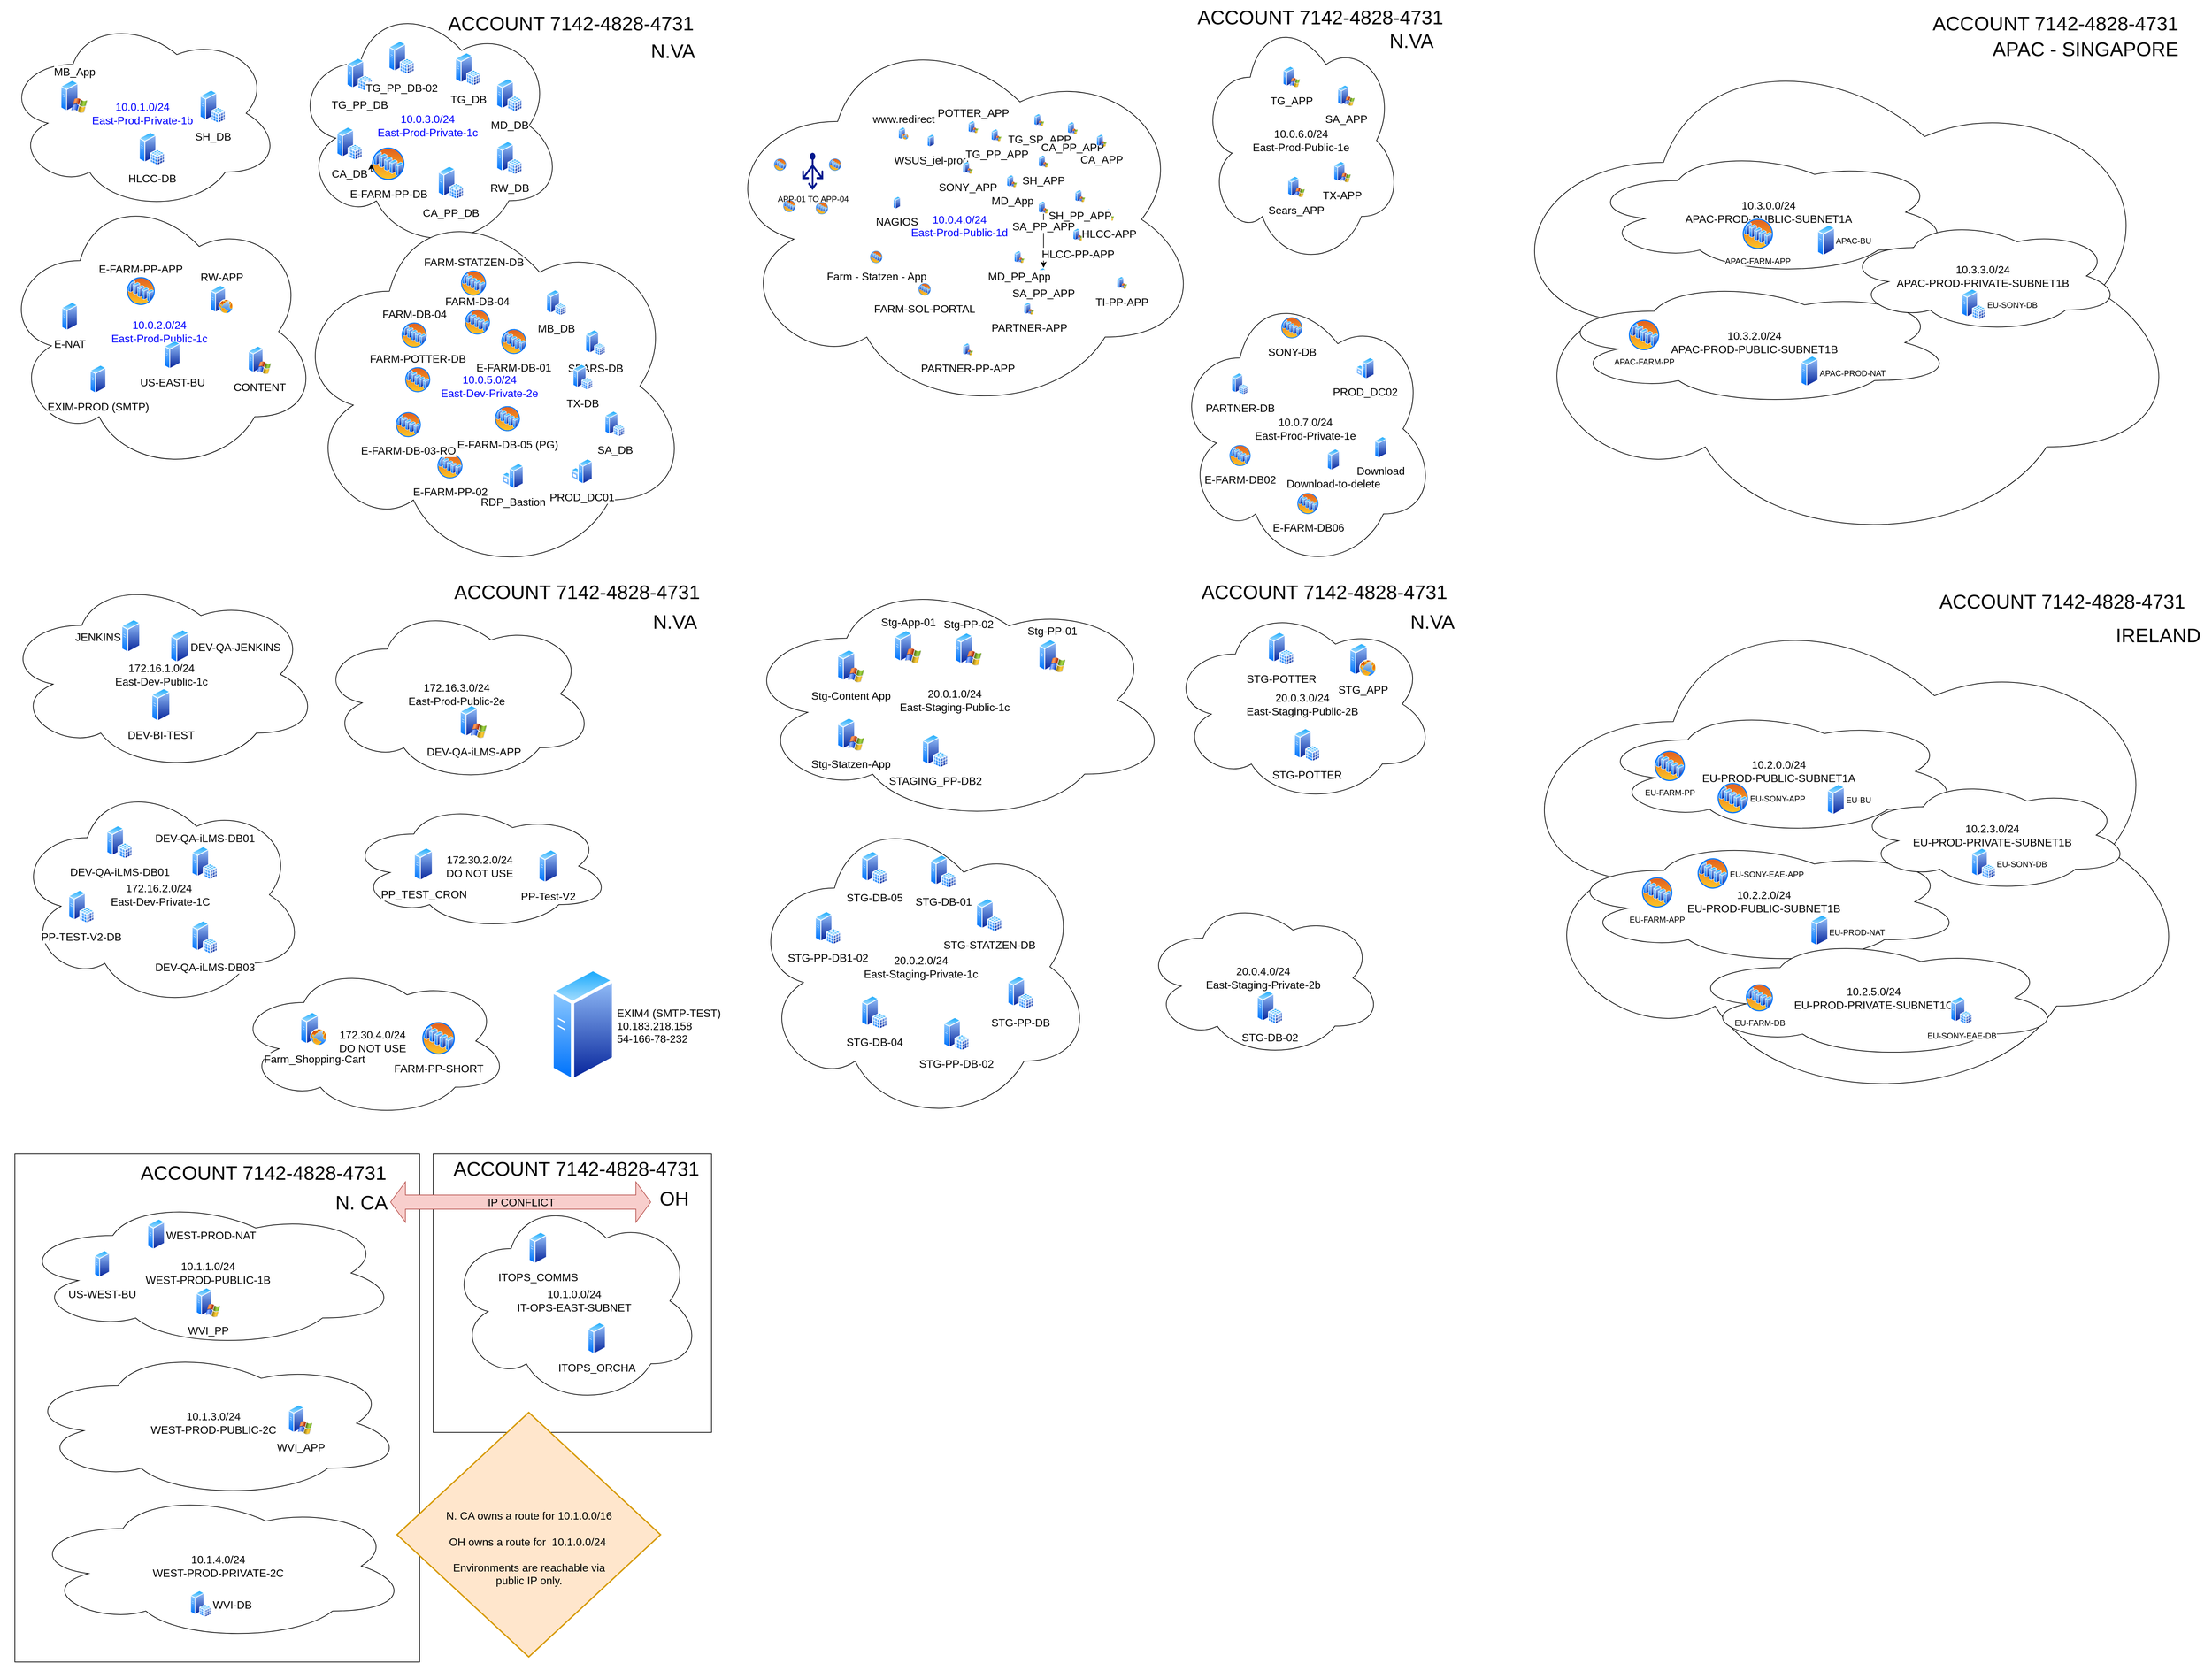 <mxfile pages="1" version="11.2.8" type="github"><diagram id="jDTFlHQEL3Vl7vIQVjrC" name="Page-1"><mxGraphModel dx="7187" dy="2203" grid="1" gridSize="10" guides="1" tooltips="1" connect="1" arrows="1" fold="1" page="1" pageScale="1" pageWidth="1100" pageHeight="850" math="0" shadow="0"><root><mxCell id="0"/><mxCell id="1" parent="0"/><mxCell id="sZMX_SJncMidIIdR4p-t-84" value="" style="whiteSpace=wrap;html=1;rounded=0;fontFamily=Helvetica;fontSize=21;align=left;" parent="1" vertex="1"><mxGeometry x="-3259" y="1718" width="599" height="752" as="geometry"/></mxCell><mxCell id="VehzjiBjFJyFmU-1yQDt-95" value="" style="group" parent="1" vertex="1" connectable="0"><mxGeometry x="-3275.5" y="31.833" width="410" height="290" as="geometry"/></mxCell><mxCell id="VehzjiBjFJyFmU-1yQDt-96" value="&lt;font color=&quot;#0000ff&quot;&gt;10.0.1.0/24&lt;br&gt;East-Prod-Private-1b&lt;/font&gt;" style="ellipse;shape=cloud;whiteSpace=wrap;html=1;fontSize=16;fontColor=#FFFFFF;align=center;" parent="VehzjiBjFJyFmU-1yQDt-95" vertex="1"><mxGeometry width="410" height="290" as="geometry"/></mxCell><mxCell id="VehzjiBjFJyFmU-1yQDt-97" value="&lt;font color=&quot;#000000&quot;&gt;MB_App&lt;/font&gt;" style="aspect=fixed;perimeter=ellipsePerimeter;html=1;align=center;shadow=0;dashed=0;spacingTop=3;image;image=img/lib/active_directory/windows_server_2.svg;fontSize=16;fontColor=#FFFFFF;labelPosition=center;verticalLabelPosition=top;verticalAlign=bottom;" parent="VehzjiBjFJyFmU-1yQDt-95" vertex="1"><mxGeometry x="84" y="95" width="40" height="50" as="geometry"/></mxCell><mxCell id="VehzjiBjFJyFmU-1yQDt-98" value="HLCC-DB" style="aspect=fixed;perimeter=ellipsePerimeter;html=1;align=center;shadow=0;dashed=0;spacingTop=3;image;image=img/lib/active_directory/sql_server.svg;fontSize=16;fontColor=#000000;fontStyle=0" parent="VehzjiBjFJyFmU-1yQDt-95" vertex="1"><mxGeometry x="200" y="172.5" width="38.5" height="50" as="geometry"/></mxCell><mxCell id="VehzjiBjFJyFmU-1yQDt-99" value="SH_DB" style="aspect=fixed;perimeter=ellipsePerimeter;html=1;align=center;shadow=0;dashed=0;spacingTop=3;image;image=img/lib/active_directory/sql_server.svg;fontSize=16;fontColor=#000000;fontStyle=0" parent="VehzjiBjFJyFmU-1yQDt-95" vertex="1"><mxGeometry x="290" y="110" width="38.5" height="50" as="geometry"/></mxCell><mxCell id="VehzjiBjFJyFmU-1yQDt-100" value="" style="group" parent="1" vertex="1" connectable="0"><mxGeometry x="-3280" y="290" width="470" height="420" as="geometry"/></mxCell><mxCell id="VehzjiBjFJyFmU-1yQDt-101" value="" style="group" parent="VehzjiBjFJyFmU-1yQDt-100" vertex="1" connectable="0"><mxGeometry width="470" height="420" as="geometry"/></mxCell><mxCell id="VehzjiBjFJyFmU-1yQDt-102" value="" style="group" parent="VehzjiBjFJyFmU-1yQDt-101" vertex="1" connectable="0"><mxGeometry width="470" height="420" as="geometry"/></mxCell><mxCell id="VehzjiBjFJyFmU-1yQDt-103" value="&lt;font color=&quot;#0000ff&quot;&gt;10.0.2.0/24&lt;br&gt;East-Prod-Public-1c&lt;/font&gt;" style="ellipse;shape=cloud;whiteSpace=wrap;html=1;fontSize=16;fontColor=#FFFFFF;align=center;" parent="VehzjiBjFJyFmU-1yQDt-102" vertex="1"><mxGeometry width="470" height="420" as="geometry"/></mxCell><mxCell id="VehzjiBjFJyFmU-1yQDt-104" value="US-EAST-BU" style="aspect=fixed;perimeter=ellipsePerimeter;html=1;align=center;shadow=0;dashed=0;spacingTop=3;image;image=img/lib/active_directory/generic_server.svg;fontSize=16;fontColor=#000000;" parent="VehzjiBjFJyFmU-1yQDt-102" vertex="1"><mxGeometry x="242" y="222.857" width="24.0" height="42.857" as="geometry"/></mxCell><mxCell id="VehzjiBjFJyFmU-1yQDt-105" value="E-NAT" style="aspect=fixed;perimeter=ellipsePerimeter;html=1;align=center;shadow=0;dashed=0;spacingTop=3;image;image=img/lib/active_directory/generic_server.svg;fontSize=16;fontColor=#000000;" parent="VehzjiBjFJyFmU-1yQDt-102" vertex="1"><mxGeometry x="90" y="165.857" width="24.0" height="42.857" as="geometry"/></mxCell><mxCell id="VehzjiBjFJyFmU-1yQDt-106" value="E-FARM-PP-APP" style="aspect=fixed;perimeter=ellipsePerimeter;html=1;align=center;shadow=0;dashed=0;spacingTop=3;image;image=img/lib/active_directory/server_farm.svg;fontSize=16;fontColor=#000000;labelPosition=center;verticalLabelPosition=top;verticalAlign=bottom;" parent="VehzjiBjFJyFmU-1yQDt-102" vertex="1"><mxGeometry x="186" y="128.571" width="42.857" height="42.857" as="geometry"/></mxCell><mxCell id="VehzjiBjFJyFmU-1yQDt-107" value="CONTENT" style="aspect=fixed;perimeter=ellipsePerimeter;html=1;align=center;shadow=0;dashed=0;spacingTop=3;image;image=img/lib/active_directory/windows_server_2.svg;fontSize=16;fontColor=#000000;" parent="VehzjiBjFJyFmU-1yQDt-102" vertex="1"><mxGeometry x="366" y="230.571" width="34.286" height="42.857" as="geometry"/></mxCell><mxCell id="VehzjiBjFJyFmU-1yQDt-108" value="RW-APP" style="aspect=fixed;perimeter=ellipsePerimeter;html=1;align=center;shadow=0;dashed=0;spacingTop=3;image;image=img/lib/active_directory/web_server.svg;fontSize=16;fontColor=#000000;labelPosition=center;verticalLabelPosition=top;verticalAlign=bottom;" parent="VehzjiBjFJyFmU-1yQDt-102" vertex="1"><mxGeometry x="310" y="141" width="34.286" height="42.857" as="geometry"/></mxCell><mxCell id="VehzjiBjFJyFmU-1yQDt-109" value="EXIM-PROD (SMTP)" style="aspect=fixed;perimeter=ellipsePerimeter;html=1;align=center;shadow=0;dashed=0;spacingTop=3;image;image=img/lib/active_directory/generic_server.svg;fontSize=16;fontColor=#000000;" parent="VehzjiBjFJyFmU-1yQDt-102" vertex="1"><mxGeometry x="132" y="258.857" width="24.0" height="42.857" as="geometry"/></mxCell><mxCell id="VehzjiBjFJyFmU-1yQDt-110" value="" style="group" parent="1" vertex="1" connectable="0"><mxGeometry x="-2848" y="9.5" width="632.5" height="371" as="geometry"/></mxCell><mxCell id="VehzjiBjFJyFmU-1yQDt-111" value="" style="group" parent="VehzjiBjFJyFmU-1yQDt-110" vertex="1" connectable="0"><mxGeometry width="632.5" height="371" as="geometry"/></mxCell><mxCell id="VehzjiBjFJyFmU-1yQDt-112" value="" style="group" parent="VehzjiBjFJyFmU-1yQDt-111" vertex="1" connectable="0"><mxGeometry width="632.5" height="371" as="geometry"/></mxCell><mxCell id="VehzjiBjFJyFmU-1yQDt-113" value="&lt;font color=&quot;#0000ff&quot;&gt;10.0.3.0/24&lt;br&gt;East-Prod-Private-1c&lt;/font&gt;" style="ellipse;shape=cloud;whiteSpace=wrap;html=1;fontSize=16;fontColor=#FFFFFF;align=center;" parent="VehzjiBjFJyFmU-1yQDt-112" vertex="1"><mxGeometry width="400" height="371" as="geometry"/></mxCell><mxCell id="VehzjiBjFJyFmU-1yQDt-114" value="&lt;font color=&quot;#000000&quot;&gt;MD_DB&lt;/font&gt;" style="aspect=fixed;perimeter=ellipsePerimeter;html=1;align=center;shadow=0;dashed=0;spacingTop=3;image;image=img/lib/active_directory/sql_server.svg;fontSize=16;fontColor=#FFFFFF;" parent="VehzjiBjFJyFmU-1yQDt-112" vertex="1"><mxGeometry x="301.5" y="115.5" width="38.5" height="50" as="geometry"/></mxCell><mxCell id="VehzjiBjFJyFmU-1yQDt-115" value="TG_DB" style="aspect=fixed;perimeter=ellipsePerimeter;html=1;align=center;shadow=0;dashed=0;spacingTop=3;image;image=img/lib/active_directory/sql_server.svg;fontSize=16;fontColor=#000000;" parent="VehzjiBjFJyFmU-1yQDt-112" vertex="1"><mxGeometry x="240.5" y="77" width="38.5" height="50" as="geometry"/></mxCell><mxCell id="VehzjiBjFJyFmU-1yQDt-116" value="&lt;font color=&quot;#000000&quot;&gt;CA_PP_DB&lt;br&gt;&lt;/font&gt;" style="aspect=fixed;perimeter=ellipsePerimeter;html=1;align=center;shadow=0;dashed=0;spacingTop=3;image;image=img/lib/active_directory/sql_server.svg;fontSize=16;fontColor=#FFFFFF;" parent="VehzjiBjFJyFmU-1yQDt-112" vertex="1"><mxGeometry x="215" y="245" width="38.5" height="50" as="geometry"/></mxCell><mxCell id="VehzjiBjFJyFmU-1yQDt-117" value="TG_PP_DB" style="aspect=fixed;perimeter=ellipsePerimeter;html=1;align=center;shadow=0;dashed=0;spacingTop=3;image;image=img/lib/active_directory/sql_server.svg;fontSize=16;fontColor=#000000;" parent="VehzjiBjFJyFmU-1yQDt-112" vertex="1"><mxGeometry x="80" y="85" width="38.5" height="50" as="geometry"/></mxCell><mxCell id="VehzjiBjFJyFmU-1yQDt-118" value="&lt;font color=&quot;#000000&quot;&gt;CA_DB&lt;br&gt;&lt;/font&gt;" style="aspect=fixed;perimeter=ellipsePerimeter;html=1;align=center;shadow=0;dashed=0;spacingTop=3;image;image=img/lib/active_directory/sql_server.svg;fontSize=16;fontColor=#FFFFFF;" parent="VehzjiBjFJyFmU-1yQDt-112" vertex="1"><mxGeometry x="65" y="187" width="38.5" height="50" as="geometry"/></mxCell><mxCell id="VehzjiBjFJyFmU-1yQDt-119" value="E-FARM-PP-DB" style="aspect=fixed;perimeter=ellipsePerimeter;html=1;align=center;shadow=0;dashed=0;spacingTop=3;image;image=img/lib/active_directory/server_farm.svg;fontSize=16;fontColor=#000000;" parent="VehzjiBjFJyFmU-1yQDt-112" vertex="1"><mxGeometry x="116.5" y="217" width="50" height="50" as="geometry"/></mxCell><mxCell id="VehzjiBjFJyFmU-1yQDt-120" value="RW_DB" style="aspect=fixed;perimeter=ellipsePerimeter;html=1;align=center;shadow=0;dashed=0;spacingTop=3;image;image=img/lib/active_directory/sql_server.svg;fontSize=16;fontColor=#000000;" parent="VehzjiBjFJyFmU-1yQDt-112" vertex="1"><mxGeometry x="301.5" y="208.5" width="38.5" height="50" as="geometry"/></mxCell><mxCell id="VehzjiBjFJyFmU-1yQDt-121" value="TG_PP_DB-02" style="aspect=fixed;perimeter=ellipsePerimeter;html=1;align=center;shadow=0;dashed=0;spacingTop=3;image;image=img/lib/active_directory/sql_server.svg;fontSize=16;fontColor=#000000;" parent="VehzjiBjFJyFmU-1yQDt-112" vertex="1"><mxGeometry x="142" y="60" width="38.5" height="50" as="geometry"/></mxCell><mxCell id="VehzjiBjFJyFmU-1yQDt-122" style="edgeStyle=orthogonalEdgeStyle;rounded=0;orthogonalLoop=1;jettySize=auto;html=1;exitX=0;exitY=0.75;exitDx=0;exitDy=0;entryX=0;entryY=0.5;entryDx=0;entryDy=0;fontSize=16;fontColor=#000000;" parent="VehzjiBjFJyFmU-1yQDt-112" source="VehzjiBjFJyFmU-1yQDt-119" target="VehzjiBjFJyFmU-1yQDt-119" edge="1"><mxGeometry relative="1" as="geometry"/></mxCell><mxCell id="sZMX_SJncMidIIdR4p-t-37" value="&lt;font style=&quot;font-size: 29px&quot;&gt;ACCOUNT 7142-4828-4731&lt;/font&gt;" style="text;html=1;strokeColor=none;fillColor=none;align=center;verticalAlign=middle;whiteSpace=wrap;rounded=0;" parent="VehzjiBjFJyFmU-1yQDt-112" vertex="1"><mxGeometry x="190.5" y="9.5" width="442" height="50" as="geometry"/></mxCell><mxCell id="sZMX_SJncMidIIdR4p-t-65" value="&lt;font style=&quot;font-size: 29px&quot;&gt;N.VA&lt;/font&gt;" style="text;html=1;strokeColor=none;fillColor=none;align=center;verticalAlign=middle;whiteSpace=wrap;rounded=0;fontFamily=Helvetica;fontSize=21;" parent="VehzjiBjFJyFmU-1yQDt-112" vertex="1"><mxGeometry x="518" y="50.167" width="90" height="50" as="geometry"/></mxCell><mxCell id="VehzjiBjFJyFmU-1yQDt-124" value="" style="group" parent="1" vertex="1" connectable="0"><mxGeometry x="-2933" y="1436.5" width="407" height="228" as="geometry"/></mxCell><mxCell id="VehzjiBjFJyFmU-1yQDt-125" value="&lt;font color=&quot;#000000&quot;&gt;172.30.4.0/24&lt;br&gt;DO NOT USE&lt;br&gt;&lt;/font&gt;" style="ellipse;shape=cloud;whiteSpace=wrap;html=1;fontSize=16;fontColor=#FFFFFF;align=center;" parent="VehzjiBjFJyFmU-1yQDt-124" vertex="1"><mxGeometry width="407" height="228" as="geometry"/></mxCell><mxCell id="VehzjiBjFJyFmU-1yQDt-126" value="" style="group" parent="VehzjiBjFJyFmU-1yQDt-124" vertex="1" connectable="0"><mxGeometry x="96.5" y="71" width="229.5" height="64" as="geometry"/></mxCell><mxCell id="VehzjiBjFJyFmU-1yQDt-127" value="Farm_Shopping-Cart&lt;br&gt;" style="aspect=fixed;perimeter=ellipsePerimeter;html=1;align=center;shadow=0;dashed=0;spacingTop=3;image;image=img/lib/active_directory/web_server.svg;fontSize=16;fontColor=#000000;" parent="VehzjiBjFJyFmU-1yQDt-126" vertex="1"><mxGeometry width="40" height="50" as="geometry"/></mxCell><mxCell id="VehzjiBjFJyFmU-1yQDt-128" value="FARM-PP-SHORT" style="aspect=fixed;perimeter=ellipsePerimeter;html=1;align=center;shadow=0;dashed=0;spacingTop=3;image;image=img/lib/active_directory/server_farm.svg;fontSize=16;fontColor=#000000;" parent="VehzjiBjFJyFmU-1yQDt-126" vertex="1"><mxGeometry x="179.5" y="14" width="50" height="50" as="geometry"/></mxCell><mxCell id="VehzjiBjFJyFmU-1yQDt-139" value="" style="group;rounded=0;direction=south;" parent="1" vertex="1" connectable="0"><mxGeometry x="-2237" y="27.5" width="751" height="613" as="geometry"/></mxCell><mxCell id="VehzjiBjFJyFmU-1yQDt-142" value="" style="group" parent="VehzjiBjFJyFmU-1yQDt-139" vertex="1" connectable="0"><mxGeometry x="15.744" y="16.303" width="719.512" height="580.394" as="geometry"/></mxCell><mxCell id="VehzjiBjFJyFmU-1yQDt-69" value="&lt;font color=&quot;#0000ff&quot;&gt;&lt;br&gt;10.0.4.0/24&lt;br&gt;East-Prod-Public-1d&lt;br&gt;&lt;/font&gt;" style="ellipse;shape=cloud;whiteSpace=wrap;html=1;fontSize=16;fontColor=#FFFFFF;align=center;" parent="VehzjiBjFJyFmU-1yQDt-142" vertex="1"><mxGeometry width="719.512" height="580.394" as="geometry"/></mxCell><mxCell id="VehzjiBjFJyFmU-1yQDt-70" value="&lt;font color=&quot;#000000&quot;&gt;www.redirect&lt;/font&gt;" style="aspect=fixed;perimeter=ellipsePerimeter;html=1;align=center;shadow=0;dashed=0;spacingTop=3;image;image=img/lib/active_directory/web_server.svg;fontSize=16;fontColor=#FFFFFF;labelPosition=center;verticalLabelPosition=top;verticalAlign=bottom;" parent="VehzjiBjFJyFmU-1yQDt-142" vertex="1"><mxGeometry x="269.976" y="153.562" width="14.909" height="18.636" as="geometry"/></mxCell><mxCell id="VehzjiBjFJyFmU-1yQDt-71" value="&lt;font color=&quot;#000000&quot;&gt;MD_App&lt;/font&gt;" style="aspect=fixed;perimeter=ellipsePerimeter;html=1;align=center;shadow=0;dashed=0;spacingTop=3;image;image=img/lib/active_directory/windows_server_2.svg;fontSize=16;fontColor=#FFFFFF;" parent="VehzjiBjFJyFmU-1yQDt-142" vertex="1"><mxGeometry x="430.314" y="224.142" width="14.909" height="18.636" as="geometry"/></mxCell><mxCell id="VehzjiBjFJyFmU-1yQDt-72" value="Farm - Statzen - App" style="aspect=fixed;perimeter=ellipsePerimeter;html=1;align=center;shadow=0;dashed=0;spacingTop=3;image;image=img/lib/active_directory/server_farm.svg;fontSize=16;fontColor=#000000;" parent="VehzjiBjFJyFmU-1yQDt-142" vertex="1"><mxGeometry x="227.627" y="336.508" width="18.636" height="18.636" as="geometry"/></mxCell><mxCell id="VehzjiBjFJyFmU-1yQDt-73" value="WSUS_iel-prod" style="aspect=fixed;perimeter=ellipsePerimeter;html=1;align=center;shadow=0;dashed=0;spacingTop=3;image;image=img/lib/active_directory/generic_server.svg;fontSize=16;fontColor=#000000;" parent="VehzjiBjFJyFmU-1yQDt-142" vertex="1"><mxGeometry x="312.589" y="164.072" width="10.436" height="18.636" as="geometry"/></mxCell><mxCell id="VehzjiBjFJyFmU-1yQDt-74" value="NAGIOS" style="aspect=fixed;perimeter=ellipsePerimeter;html=1;align=center;shadow=0;dashed=0;spacingTop=3;image;image=img/lib/active_directory/generic_server.svg;fontSize=16;fontColor=#000000;" parent="VehzjiBjFJyFmU-1yQDt-142" vertex="1"><mxGeometry x="262.267" y="256.0" width="10.436" height="18.636" as="geometry"/></mxCell><mxCell id="VehzjiBjFJyFmU-1yQDt-78" value="&lt;font color=&quot;#000000&quot;&gt;SH_APP&lt;br&gt;&lt;/font&gt;" style="aspect=fixed;perimeter=ellipsePerimeter;html=1;align=center;shadow=0;dashed=0;spacingTop=3;image;image=img/lib/active_directory/windows_server_2.svg;fontSize=16;fontColor=#FFFFFF;" parent="VehzjiBjFJyFmU-1yQDt-142" vertex="1"><mxGeometry x="477.151" y="194.868" width="14.909" height="18.636" as="geometry"/></mxCell><mxCell id="VehzjiBjFJyFmU-1yQDt-79" value="&lt;font color=&quot;#000000&quot;&gt;TG_PP_APP&lt;/font&gt;" style="aspect=fixed;perimeter=ellipsePerimeter;html=1;align=center;shadow=0;dashed=0;spacingTop=3;image;image=img/lib/active_directory/windows_server_2.svg;fontSize=16;fontColor=#FFFFFF;" parent="VehzjiBjFJyFmU-1yQDt-142" vertex="1"><mxGeometry x="407.326" y="155.968" width="14.909" height="18.636" as="geometry"/></mxCell><mxCell id="sZMX_SJncMidIIdR4p-t-95" value="" style="edgeStyle=orthogonalEdgeStyle;rounded=0;orthogonalLoop=1;jettySize=auto;html=1;fontFamily=Helvetica;fontSize=21;" parent="VehzjiBjFJyFmU-1yQDt-142" source="VehzjiBjFJyFmU-1yQDt-80" target="sZMX_SJncMidIIdR4p-t-94" edge="1"><mxGeometry relative="1" as="geometry"/></mxCell><mxCell id="VehzjiBjFJyFmU-1yQDt-80" value="&lt;font color=&quot;#000000&quot;&gt;SA_PP_APP&lt;br&gt;&lt;/font&gt;" style="aspect=fixed;perimeter=ellipsePerimeter;html=1;align=center;shadow=0;dashed=0;spacingTop=3;image;image=img/lib/active_directory/windows_server_2.svg;fontSize=16;fontColor=#FFFFFF;" parent="VehzjiBjFJyFmU-1yQDt-142" vertex="1"><mxGeometry x="477.151" y="263.041" width="14.909" height="18.636" as="geometry"/></mxCell><mxCell id="sZMX_SJncMidIIdR4p-t-94" value="&lt;font color=&quot;#000000&quot;&gt;SA_PP_APP&lt;br&gt;&lt;/font&gt;" style="aspect=fixed;perimeter=ellipsePerimeter;html=1;align=center;shadow=0;dashed=0;spacingTop=3;image;image=img/lib/active_directory/windows_server_2.svg;fontSize=16;fontColor=#FFFFFF;" parent="VehzjiBjFJyFmU-1yQDt-142" vertex="1"><mxGeometry x="477.151" y="361.677" width="14.909" height="18.636" as="geometry"/></mxCell><mxCell id="VehzjiBjFJyFmU-1yQDt-81" value="&lt;font color=&quot;#000000&quot;&gt;POTTER_APP&lt;/font&gt;" style="aspect=fixed;perimeter=ellipsePerimeter;html=1;align=center;shadow=0;dashed=0;spacingTop=3;image;image=img/lib/active_directory/windows_server_2.svg;fontSize=16;fontColor=#FFFFFF;labelPosition=center;verticalLabelPosition=top;verticalAlign=bottom;" parent="VehzjiBjFJyFmU-1yQDt-142" vertex="1"><mxGeometry x="373.132" y="143.938" width="14.909" height="18.636" as="geometry"/></mxCell><mxCell id="VehzjiBjFJyFmU-1yQDt-84" value="&lt;font color=&quot;#000000&quot;&gt;TG_SP_APP&lt;/font&gt;" style="aspect=fixed;perimeter=ellipsePerimeter;html=1;align=center;shadow=0;dashed=0;spacingTop=3;image;image=img/lib/active_directory/windows_server_2.svg;fontSize=16;fontColor=#FFFFFF;" parent="VehzjiBjFJyFmU-1yQDt-142" vertex="1"><mxGeometry x="470.542" y="133.511" width="14.909" height="18.636" as="geometry"/></mxCell><mxCell id="VehzjiBjFJyFmU-1yQDt-85" value="&lt;font color=&quot;#000000&quot;&gt;CA_PP_APP&lt;br&gt;&lt;/font&gt;" style="aspect=fixed;perimeter=ellipsePerimeter;html=1;align=center;shadow=0;dashed=0;spacingTop=3;image;image=img/lib/active_directory/windows_server_2.svg;fontSize=16;fontColor=#FFFFFF;" parent="VehzjiBjFJyFmU-1yQDt-142" vertex="1"><mxGeometry x="520.253" y="145.542" width="14.909" height="18.636" as="geometry"/></mxCell><mxCell id="VehzjiBjFJyFmU-1yQDt-86" value="&lt;font color=&quot;#000000&quot;&gt;SONY_APP&lt;/font&gt;" style="aspect=fixed;perimeter=ellipsePerimeter;html=1;align=center;shadow=0;dashed=0;spacingTop=3;image;image=img/lib/active_directory/windows_server_2.svg;fontSize=16;fontColor=#FFFFFF;" parent="VehzjiBjFJyFmU-1yQDt-142" vertex="1"><mxGeometry x="365.087" y="204.091" width="14.909" height="18.636" as="geometry"/></mxCell><mxCell id="VehzjiBjFJyFmU-1yQDt-87" value="&lt;font color=&quot;#000000&quot;&gt;TI-PP-APP&lt;br&gt;&lt;/font&gt;" style="aspect=fixed;perimeter=ellipsePerimeter;html=1;align=center;shadow=0;dashed=0;spacingTop=3;image;image=img/lib/active_directory/windows_server_2.svg;fontSize=16;fontColor=#FFFFFF;" parent="VehzjiBjFJyFmU-1yQDt-142" vertex="1"><mxGeometry x="593.238" y="374.526" width="14.909" height="18.636" as="geometry"/></mxCell><mxCell id="VehzjiBjFJyFmU-1yQDt-88" value="&lt;font color=&quot;#000000&quot;&gt;CA_APP&lt;br&gt;&lt;/font&gt;" style="aspect=fixed;perimeter=ellipsePerimeter;html=1;align=center;shadow=0;dashed=0;spacingTop=3;image;image=img/lib/active_directory/windows_server_2.svg;fontSize=16;fontColor=#FFFFFF;" parent="VehzjiBjFJyFmU-1yQDt-142" vertex="1"><mxGeometry x="563.067" y="163.989" width="14.909" height="18.636" as="geometry"/></mxCell><mxCell id="VehzjiBjFJyFmU-1yQDt-90" value="&lt;font color=&quot;#000000&quot;&gt;HLCC-PP-APP&lt;br&gt;&lt;/font&gt;" style="aspect=fixed;perimeter=ellipsePerimeter;html=1;align=center;shadow=0;dashed=0;spacingTop=3;image;image=img/lib/active_directory/windows_server_2.svg;fontSize=16;fontColor=#FFFFFF;" parent="VehzjiBjFJyFmU-1yQDt-142" vertex="1"><mxGeometry x="528.298" y="303.144" width="14.909" height="18.636" as="geometry"/></mxCell><mxCell id="VehzjiBjFJyFmU-1yQDt-91" value="&lt;font color=&quot;#000000&quot;&gt;PARTNER-PP-APP&lt;br&gt;&lt;/font&gt;" style="aspect=fixed;perimeter=ellipsePerimeter;html=1;align=center;shadow=0;dashed=0;spacingTop=3;image;image=img/lib/active_directory/windows_server_2.svg;fontSize=16;fontColor=#FFFFFF;" parent="VehzjiBjFJyFmU-1yQDt-142" vertex="1"><mxGeometry x="365.253" y="473.021" width="14.909" height="18.636" as="geometry"/></mxCell><mxCell id="VehzjiBjFJyFmU-1yQDt-92" value="&lt;font color=&quot;#000000&quot;&gt;HLCC-APP&lt;br&gt;&lt;/font&gt;" style="aspect=fixed;perimeter=ellipsePerimeter;html=1;align=center;shadow=0;dashed=0;spacingTop=3;image;image=img/lib/active_directory/windows_server_2.svg;fontSize=16;fontColor=#FFFFFF;" parent="VehzjiBjFJyFmU-1yQDt-142" vertex="1"><mxGeometry x="573.986" y="273.869" width="14.909" height="18.636" as="geometry"/></mxCell><mxCell id="VehzjiBjFJyFmU-1yQDt-93" value="&lt;font color=&quot;#000000&quot;&gt;PARTNER-APP&lt;br&gt;&lt;/font&gt;" style="aspect=fixed;perimeter=ellipsePerimeter;html=1;align=center;shadow=0;dashed=0;spacingTop=3;image;image=img/lib/active_directory/windows_server_2.svg;fontSize=16;fontColor=#FFFFFF;" parent="VehzjiBjFJyFmU-1yQDt-142" vertex="1"><mxGeometry x="455.6" y="412.623" width="14.909" height="18.636" as="geometry"/></mxCell><mxCell id="VehzjiBjFJyFmU-1yQDt-94" value="FARM-SOL-PORTAL" style="aspect=fixed;perimeter=ellipsePerimeter;html=1;align=center;shadow=0;dashed=0;spacingTop=3;image;image=img/lib/active_directory/server_farm.svg;fontSize=16;fontColor=#000000;" parent="VehzjiBjFJyFmU-1yQDt-142" vertex="1"><mxGeometry x="299.215" y="384.376" width="18.636" height="18.636" as="geometry"/></mxCell><mxCell id="VehzjiBjFJyFmU-1yQDt-76" value="&lt;font color=&quot;#000000&quot;&gt;MD_PP_App&lt;/font&gt;" style="aspect=fixed;perimeter=ellipsePerimeter;html=1;align=center;shadow=0;dashed=0;spacingTop=3;image;image=img/lib/active_directory/windows_server_2.svg;fontSize=16;fontColor=#FFFFFF;" parent="VehzjiBjFJyFmU-1yQDt-142" vertex="1"><mxGeometry x="441.301" y="336.329" width="14.909" height="18.636" as="geometry"/></mxCell><mxCell id="VehzjiBjFJyFmU-1yQDt-89" value="&lt;font color=&quot;#000000&quot;&gt;SH_PP_APP&lt;br&gt;&lt;/font&gt;" style="aspect=fixed;perimeter=ellipsePerimeter;html=1;align=center;shadow=0;dashed=0;spacingTop=3;image;image=img/lib/active_directory/windows_server_2.svg;fontSize=16;fontColor=#FFFFFF;" parent="VehzjiBjFJyFmU-1yQDt-142" vertex="1"><mxGeometry x="531.233" y="246.062" width="14.909" height="18.636" as="geometry"/></mxCell><mxCell id="VehzjiBjFJyFmU-1yQDt-145" value="" style="group;labelPosition=center;verticalLabelPosition=bottom;align=center;verticalAlign=top;" parent="VehzjiBjFJyFmU-1yQDt-142" vertex="1" connectable="0"><mxGeometry x="85.416" y="191.442" width="108.712" height="108.659" as="geometry"/></mxCell><mxCell id="VehzjiBjFJyFmU-1yQDt-75" value="" style="aspect=fixed;perimeter=ellipsePerimeter;html=1;align=center;shadow=0;dashed=0;spacingTop=3;image;image=img/lib/active_directory/server_farm.svg;fontSize=16;fontColor=#000000;" parent="VehzjiBjFJyFmU-1yQDt-145" vertex="1"><mxGeometry x="61.859" y="72.648" width="18.636" height="18.636" as="geometry"/></mxCell><mxCell id="VehzjiBjFJyFmU-1yQDt-77" value="" style="aspect=fixed;perimeter=ellipsePerimeter;html=1;align=center;shadow=0;dashed=0;spacingTop=3;image;image=img/lib/active_directory/server_farm.svg;fontSize=16;fontColor=#000000;" parent="VehzjiBjFJyFmU-1yQDt-145" vertex="1"><mxGeometry x="81.343" y="8.3" width="18.636" height="18.636" as="geometry"/></mxCell><mxCell id="VehzjiBjFJyFmU-1yQDt-82" value="" style="aspect=fixed;perimeter=ellipsePerimeter;html=1;align=center;shadow=0;dashed=0;spacingTop=3;image;image=img/lib/active_directory/server_farm.svg;fontSize=16;fontColor=#000000;" parent="VehzjiBjFJyFmU-1yQDt-145" vertex="1"><mxGeometry y="8.311" width="18.636" height="18.636" as="geometry"/></mxCell><mxCell id="VehzjiBjFJyFmU-1yQDt-83" value="" style="aspect=fixed;perimeter=ellipsePerimeter;html=1;align=center;shadow=0;dashed=0;spacingTop=3;image;image=img/lib/active_directory/server_farm.svg;fontSize=16;fontColor=#000000;" parent="VehzjiBjFJyFmU-1yQDt-145" vertex="1"><mxGeometry x="13.709" y="69.462" width="18.636" height="18.636" as="geometry"/></mxCell><mxCell id="VehzjiBjFJyFmU-1yQDt-144" value="APP-01 TO APP-04" style="pointerEvents=1;shadow=0;dashed=0;html=1;strokeColor=none;labelPosition=center;verticalLabelPosition=bottom;verticalAlign=top;align=center;shape=mxgraph.azure.load_balancer_generic;fillColor=#00188D;" parent="VehzjiBjFJyFmU-1yQDt-145" vertex="1"><mxGeometry x="42.049" width="31.028" height="55.17" as="geometry"/></mxCell><mxCell id="VehzjiBjFJyFmU-1yQDt-2" value="" style="group" parent="1" vertex="1" connectable="0"><mxGeometry x="-2769" y="1208.5" width="390" height="190" as="geometry"/></mxCell><mxCell id="VehzjiBjFJyFmU-1yQDt-3" value="&lt;font color=&quot;#000000&quot;&gt;172.30.2.0/24&lt;br&gt;DO NOT USE&lt;br&gt;&lt;/font&gt;" style="ellipse;shape=cloud;whiteSpace=wrap;html=1;fontSize=16;fontColor=#FFFFFF;align=center;" parent="VehzjiBjFJyFmU-1yQDt-2" vertex="1"><mxGeometry x="3" y="-12" width="390" height="190" as="geometry"/></mxCell><mxCell id="VehzjiBjFJyFmU-1yQDt-4" value="PP_TEST_CRON" style="aspect=fixed;perimeter=ellipsePerimeter;html=1;align=center;shadow=0;dashed=0;spacingTop=3;image;image=img/lib/active_directory/generic_server.svg;fontSize=16;fontColor=#000000;" parent="VehzjiBjFJyFmU-1yQDt-2" vertex="1"><mxGeometry x="100.5" y="55" width="28.0" height="50" as="geometry"/></mxCell><mxCell id="VehzjiBjFJyFmU-1yQDt-5" value="PP-Test-V2" style="aspect=fixed;perimeter=ellipsePerimeter;html=1;align=center;shadow=0;dashed=0;spacingTop=3;image;image=img/lib/active_directory/generic_server.svg;fontSize=16;fontColor=#000000;" parent="VehzjiBjFJyFmU-1yQDt-2" vertex="1"><mxGeometry x="285" y="58" width="28.0" height="50" as="geometry"/></mxCell><mxCell id="VehzjiBjFJyFmU-1yQDt-6" value="" style="group" parent="1" vertex="1" connectable="0"><mxGeometry x="-1589.5" y="1338.833" width="355" height="237" as="geometry"/></mxCell><mxCell id="VehzjiBjFJyFmU-1yQDt-7" value="&lt;font color=&quot;#000000&quot;&gt;20.0.4.0/24&lt;br&gt;East-Staging-Private-2b&lt;/font&gt;&lt;span style=&quot;color: rgb(0 , 0 , 0) ; font-family: &amp;#34;helvetica&amp;#34; , &amp;#34;arial&amp;#34; , sans-serif ; font-size: 0px ; white-space: nowrap&quot;&gt;%3CmxGraphModel%3E%3Croot%3E%3CmxCell%20id%3D%220%22%2F%3E%3CmxCell%20id%3D%221%22%20parent%3D%220%22%2F%3E%3CmxCell%20id%3D%222%22%20value%3D%22%26lt%3Bfont%20color%3D%26quot%3B%23000000%26quot%3B%26gt%3B10.0.3.0%2F24%26lt%3Bbr%26gt%3BEast-Prod-Private-1c%26lt%3Bbr%26gt%3B%26lt%3B%2Ffont%26gt%3B%22%20style%3D%22ellipse%3Bshape%3Dcloud%3BwhiteSpace%3Dwrap%3Bhtml%3D1%3BfontSize%3D16%3BfontColor%3D%23FFFFFF%3Balign%3Dcenter%3B%22%20vertex%3D%221%22%20parent%3D%221%22%3E%3CmxGeometry%20x%3D%22-448%22%20y%3D%221290%22%20width%3D%22254%22%20height%3D%2277%22%20as%3D%22geometry%22%2F%3E%3C%2FmxCell%3E%3C%2Froot%3E%3C%2FmxGraphModel%3rivarivate&amp;nbsp;&lt;/span&gt;&lt;font color=&quot;#000000&quot;&gt;&lt;br&gt;&lt;/font&gt;" style="ellipse;shape=cloud;whiteSpace=wrap;html=1;fontSize=16;fontColor=#FFFFFF;align=center;" parent="VehzjiBjFJyFmU-1yQDt-6" vertex="1"><mxGeometry width="355" height="237" as="geometry"/></mxCell><mxCell id="VehzjiBjFJyFmU-1yQDt-8" value="STG-DB-02" style="aspect=fixed;perimeter=ellipsePerimeter;html=1;align=center;shadow=0;dashed=0;spacingTop=3;image;image=img/lib/active_directory/sql_server.svg;fontSize=16;fontColor=#000000;" parent="VehzjiBjFJyFmU-1yQDt-6" vertex="1"><mxGeometry x="168.5" y="137" width="38.5" height="50" as="geometry"/></mxCell><mxCell id="VehzjiBjFJyFmU-1yQDt-9" value="" style="group" parent="1" vertex="1" connectable="0"><mxGeometry x="-3259.5" y="1165" width="431" height="338" as="geometry"/></mxCell><mxCell id="VehzjiBjFJyFmU-1yQDt-10" value="&lt;font color=&quot;#000000&quot;&gt;172.16.2.0/24&lt;/font&gt;.&lt;br&gt;&lt;font color=&quot;#000000&quot;&gt;East-Dev-Private-1C&lt;/font&gt;" style="ellipse;shape=cloud;whiteSpace=wrap;html=1;fontSize=16;fontColor=#FFFFFF;align=center;" parent="VehzjiBjFJyFmU-1yQDt-9" vertex="1"><mxGeometry width="431" height="338" as="geometry"/></mxCell><mxCell id="VehzjiBjFJyFmU-1yQDt-11" value="DEV-QA-iLMS-DB01" style="aspect=fixed;perimeter=ellipsePerimeter;html=1;align=center;shadow=0;dashed=0;spacingTop=3;image;image=img/lib/active_directory/sql_server.svg;fontSize=16;fontColor=#000000;labelPosition=center;verticalLabelPosition=top;verticalAlign=bottom;" parent="VehzjiBjFJyFmU-1yQDt-9" vertex="1"><mxGeometry x="262" y="97" width="38.5" height="50" as="geometry"/></mxCell><mxCell id="VehzjiBjFJyFmU-1yQDt-12" value="DEV-QA-iLMS-DB01" style="aspect=fixed;perimeter=ellipsePerimeter;html=1;align=center;shadow=0;dashed=0;spacingTop=3;image;image=img/lib/active_directory/sql_server.svg;fontSize=16;fontColor=#000000;" parent="VehzjiBjFJyFmU-1yQDt-9" vertex="1"><mxGeometry x="136" y="66" width="38.5" height="50" as="geometry"/></mxCell><mxCell id="VehzjiBjFJyFmU-1yQDt-13" value="PP-TEST-V2-DB" style="aspect=fixed;perimeter=ellipsePerimeter;html=1;align=center;shadow=0;dashed=0;spacingTop=3;image;image=img/lib/active_directory/sql_server.svg;fontSize=16;fontColor=#000000;" parent="VehzjiBjFJyFmU-1yQDt-9" vertex="1"><mxGeometry x="79.5" y="161.5" width="38.5" height="50" as="geometry"/></mxCell><mxCell id="VehzjiBjFJyFmU-1yQDt-14" value="DEV-QA-iLMS-DB03" style="aspect=fixed;perimeter=ellipsePerimeter;html=1;align=center;shadow=0;dashed=0;spacingTop=3;image;image=img/lib/active_directory/sql_server.svg;fontSize=16;fontColor=#000000;" parent="VehzjiBjFJyFmU-1yQDt-9" vertex="1"><mxGeometry x="262" y="207" width="38.5" height="50" as="geometry"/></mxCell><mxCell id="VehzjiBjFJyFmU-1yQDt-25" value="" style="group" parent="1" vertex="1" connectable="0"><mxGeometry x="-1551.5" y="903.5" width="451" height="296" as="geometry"/></mxCell><mxCell id="VehzjiBjFJyFmU-1yQDt-26" value="&lt;font color=&quot;#000000&quot;&gt;20.0.3.0/24&lt;br&gt;East-Staging-Public-2B&lt;br&gt;&lt;/font&gt;" style="ellipse;shape=cloud;whiteSpace=wrap;html=1;fontSize=16;fontColor=#FFFFFF;align=center;" parent="VehzjiBjFJyFmU-1yQDt-25" vertex="1"><mxGeometry width="395" height="296" as="geometry"/></mxCell><mxCell id="VehzjiBjFJyFmU-1yQDt-27" value="STG_APP" style="aspect=fixed;perimeter=ellipsePerimeter;html=1;align=center;shadow=0;dashed=0;spacingTop=3;image;image=img/lib/active_directory/web_server.svg;fontSize=16;fontColor=#000000;" parent="VehzjiBjFJyFmU-1yQDt-25" vertex="1"><mxGeometry x="267.5" y="57.5" width="40" height="50" as="geometry"/></mxCell><mxCell id="VehzjiBjFJyFmU-1yQDt-28" value="STG-POTTER" style="aspect=fixed;perimeter=ellipsePerimeter;html=1;align=center;shadow=0;dashed=0;spacingTop=3;image;image=img/lib/active_directory/sql_server.svg;fontSize=16;fontColor=#000000;" parent="VehzjiBjFJyFmU-1yQDt-25" vertex="1"><mxGeometry x="147" y="41" width="38.5" height="50" as="geometry"/></mxCell><mxCell id="VehzjiBjFJyFmU-1yQDt-29" value="STG-POTTER" style="aspect=fixed;perimeter=ellipsePerimeter;html=1;align=center;shadow=0;dashed=0;spacingTop=3;image;image=img/lib/active_directory/sql_server.svg;fontSize=16;fontColor=#000000;" parent="VehzjiBjFJyFmU-1yQDt-25" vertex="1"><mxGeometry x="185.5" y="183.5" width="38.5" height="50" as="geometry"/></mxCell><mxCell id="sZMX_SJncMidIIdR4p-t-40" value="&lt;font style=&quot;font-size: 29px&quot;&gt;ACCOUNT 7142-4828-4731&lt;/font&gt;" style="text;html=1;strokeColor=none;fillColor=none;align=center;verticalAlign=middle;whiteSpace=wrap;rounded=0;" parent="VehzjiBjFJyFmU-1yQDt-25" vertex="1"><mxGeometry x="9" y="-42.5" width="442" height="50" as="geometry"/></mxCell><mxCell id="sZMX_SJncMidIIdR4p-t-69" value="&lt;font style=&quot;font-size: 29px&quot;&gt;N.VA&lt;/font&gt;" style="text;html=1;strokeColor=none;fillColor=none;align=center;verticalAlign=middle;whiteSpace=wrap;rounded=0;fontFamily=Helvetica;fontSize=21;" parent="VehzjiBjFJyFmU-1yQDt-25" vertex="1"><mxGeometry x="345" y="1.667" width="90" height="50" as="geometry"/></mxCell><mxCell id="VehzjiBjFJyFmU-1yQDt-30" value="" style="group" parent="1" vertex="1" connectable="0"><mxGeometry x="-2188" y="862.5" width="640" height="366" as="geometry"/></mxCell><mxCell id="VehzjiBjFJyFmU-1yQDt-31" value="&lt;font color=&quot;#000000&quot;&gt;20.0.1.0/24&lt;br&gt;East-Staging-Public-1c&lt;br&gt;&lt;/font&gt;" style="ellipse;shape=cloud;whiteSpace=wrap;html=1;fontSize=16;fontColor=#FFFFFF;align=center;" parent="VehzjiBjFJyFmU-1yQDt-30" vertex="1"><mxGeometry width="640" height="366" as="geometry"/></mxCell><mxCell id="VehzjiBjFJyFmU-1yQDt-32" value="&lt;font color=&quot;#000000&quot;&gt;Stg-Statzen-App&lt;/font&gt;" style="aspect=fixed;perimeter=ellipsePerimeter;html=1;align=center;shadow=0;dashed=0;spacingTop=3;image;image=img/lib/active_directory/windows_server_2.svg;fontSize=16;fontColor=#FFFFFF;" parent="VehzjiBjFJyFmU-1yQDt-30" vertex="1"><mxGeometry x="146" y="208.5" width="40" height="50" as="geometry"/></mxCell><mxCell id="VehzjiBjFJyFmU-1yQDt-33" value="&lt;font color=&quot;#000000&quot;&gt;Stg-Content App&lt;/font&gt;" style="aspect=fixed;perimeter=ellipsePerimeter;html=1;align=center;shadow=0;dashed=0;spacingTop=3;image;image=img/lib/active_directory/windows_server_2.svg;fontSize=16;fontColor=#FFFFFF;" parent="VehzjiBjFJyFmU-1yQDt-30" vertex="1"><mxGeometry x="146" y="107.5" width="40" height="50" as="geometry"/></mxCell><mxCell id="VehzjiBjFJyFmU-1yQDt-34" value="&lt;font color=&quot;#000000&quot;&gt;Stg-App-01&lt;/font&gt;" style="aspect=fixed;perimeter=ellipsePerimeter;html=1;align=center;shadow=0;dashed=0;spacingTop=3;image;image=img/lib/active_directory/windows_server_2.svg;fontSize=16;fontColor=#FFFFFF;labelPosition=center;verticalLabelPosition=top;verticalAlign=bottom;" parent="VehzjiBjFJyFmU-1yQDt-30" vertex="1"><mxGeometry x="230.5" y="79" width="40" height="50" as="geometry"/></mxCell><mxCell id="VehzjiBjFJyFmU-1yQDt-35" value="&lt;font color=&quot;#000000&quot;&gt;Stg-PP-01&lt;/font&gt;" style="aspect=fixed;perimeter=ellipsePerimeter;html=1;align=center;shadow=0;dashed=0;spacingTop=3;image;image=img/lib/active_directory/windows_server_2.svg;fontSize=16;fontColor=#FFFFFF;labelPosition=center;verticalLabelPosition=top;verticalAlign=bottom;" parent="VehzjiBjFJyFmU-1yQDt-30" vertex="1"><mxGeometry x="444" y="92.5" width="40" height="50" as="geometry"/></mxCell><mxCell id="VehzjiBjFJyFmU-1yQDt-36" value="&lt;font color=&quot;#000000&quot;&gt;Stg-PP-02&lt;/font&gt;" style="aspect=fixed;perimeter=ellipsePerimeter;html=1;align=center;shadow=0;dashed=0;spacingTop=3;image;image=img/lib/active_directory/windows_server_2.svg;fontSize=16;fontColor=#FFFFFF;labelPosition=center;verticalLabelPosition=top;verticalAlign=bottom;" parent="VehzjiBjFJyFmU-1yQDt-30" vertex="1"><mxGeometry x="320" y="82.5" width="40" height="50" as="geometry"/></mxCell><mxCell id="VehzjiBjFJyFmU-1yQDt-37" value="STAGING_PP-DB2" style="aspect=fixed;perimeter=ellipsePerimeter;html=1;align=center;shadow=0;dashed=0;spacingTop=3;image;image=img/lib/active_directory/sql_server.svg;fontSize=16;fontColor=#000000;" parent="VehzjiBjFJyFmU-1yQDt-30" vertex="1"><mxGeometry x="271.5" y="233.5" width="38.5" height="50" as="geometry"/></mxCell><mxCell id="VehzjiBjFJyFmU-1yQDt-38" value="" style="group" parent="1" vertex="1" connectable="0"><mxGeometry x="-2810.5" y="903.5" width="410" height="266" as="geometry"/></mxCell><mxCell id="VehzjiBjFJyFmU-1yQDt-39" value="&lt;font color=&quot;#000000&quot;&gt;172.16.3.0/24&lt;br&gt;East-Prod-Public-2e&lt;br&gt;&lt;/font&gt;" style="ellipse;shape=cloud;whiteSpace=wrap;html=1;fontSize=16;fontColor=#FFFFFF;align=center;" parent="VehzjiBjFJyFmU-1yQDt-38" vertex="1"><mxGeometry width="410" height="266" as="geometry"/></mxCell><mxCell id="VehzjiBjFJyFmU-1yQDt-40" value="DEV-QA-iLMS-APP" style="aspect=fixed;perimeter=ellipsePerimeter;html=1;align=center;shadow=0;dashed=0;spacingTop=3;image;image=img/lib/active_directory/windows_server_2.svg;fontSize=16;fontColor=#000000;" parent="VehzjiBjFJyFmU-1yQDt-38" vertex="1"><mxGeometry x="210" y="149" width="40" height="50" as="geometry"/></mxCell><mxCell id="VehzjiBjFJyFmU-1yQDt-41" value="" style="group" parent="1" vertex="1" connectable="0"><mxGeometry x="-1505.5" y="29.5" width="358" height="375" as="geometry"/></mxCell><mxCell id="VehzjiBjFJyFmU-1yQDt-42" value="" style="group" parent="VehzjiBjFJyFmU-1yQDt-41" vertex="1" connectable="0"><mxGeometry width="358" height="375" as="geometry"/></mxCell><mxCell id="VehzjiBjFJyFmU-1yQDt-43" value="&lt;font color=&quot;#000000&quot;&gt;10.0.6.0/24&lt;br&gt;East-Prod-Public-1e&lt;br&gt;&lt;/font&gt;" style="ellipse;shape=cloud;whiteSpace=wrap;html=1;fontSize=16;fontColor=#FFFFFF;align=center;" parent="VehzjiBjFJyFmU-1yQDt-42" vertex="1"><mxGeometry width="299" height="375" as="geometry"/></mxCell><mxCell id="VehzjiBjFJyFmU-1yQDt-44" value="&lt;font color=&quot;#000000&quot;&gt;SA_APP&lt;/font&gt;" style="aspect=fixed;perimeter=ellipsePerimeter;html=1;align=center;shadow=0;dashed=0;spacingTop=3;image;image=img/lib/active_directory/windows_server_2.svg;fontSize=16;fontColor=#FFFFFF;" parent="VehzjiBjFJyFmU-1yQDt-42" vertex="1"><mxGeometry x="203.893" y="104.922" width="25.447" height="31.809" as="geometry"/></mxCell><mxCell id="VehzjiBjFJyFmU-1yQDt-45" value="&lt;font color=&quot;#000000&quot;&gt;TG_APP&lt;/font&gt;" style="aspect=fixed;perimeter=ellipsePerimeter;html=1;align=center;shadow=0;dashed=0;spacingTop=3;image;image=img/lib/active_directory/windows_server_2.svg;fontSize=16;fontColor=#FFFFFF;" parent="VehzjiBjFJyFmU-1yQDt-42" vertex="1"><mxGeometry x="123.099" y="77.234" width="25.447" height="31.809" as="geometry"/></mxCell><mxCell id="VehzjiBjFJyFmU-1yQDt-46" value="&lt;font color=&quot;#000000&quot;&gt;Sears_APP&lt;/font&gt;" style="aspect=fixed;perimeter=ellipsePerimeter;html=1;align=center;shadow=0;dashed=0;spacingTop=3;image;image=img/lib/active_directory/windows_server_2.svg;fontSize=16;fontColor=#FFFFFF;" parent="VehzjiBjFJyFmU-1yQDt-42" vertex="1"><mxGeometry x="130.097" y="239.961" width="25.447" height="31.809" as="geometry"/></mxCell><mxCell id="VehzjiBjFJyFmU-1yQDt-47" value="&lt;font color=&quot;#000000&quot;&gt;TX-APP&lt;/font&gt;" style="aspect=fixed;perimeter=ellipsePerimeter;html=1;align=center;shadow=0;dashed=0;spacingTop=3;image;image=img/lib/active_directory/windows_server_2.svg;fontSize=16;fontColor=#FFFFFF;" parent="VehzjiBjFJyFmU-1yQDt-42" vertex="1"><mxGeometry x="198.167" y="218.102" width="25.447" height="31.809" as="geometry"/></mxCell><mxCell id="sZMX_SJncMidIIdR4p-t-66" value="&lt;font style=&quot;font-size: 29px&quot;&gt;N.VA&lt;/font&gt;" style="text;html=1;strokeColor=none;fillColor=none;align=center;verticalAlign=middle;whiteSpace=wrap;rounded=0;fontFamily=Helvetica;fontSize=21;" parent="VehzjiBjFJyFmU-1yQDt-42" vertex="1"><mxGeometry x="268" y="15.167" width="90" height="50" as="geometry"/></mxCell><mxCell id="VehzjiBjFJyFmU-1yQDt-48" value="" style="group" parent="1" vertex="1" connectable="0"><mxGeometry x="-2866" y="338" width="593" height="562" as="geometry"/></mxCell><mxCell id="sZMX_SJncMidIIdR4p-t-1" value="" style="group" parent="VehzjiBjFJyFmU-1yQDt-48" vertex="1" connectable="0"><mxGeometry x="13" y="-38.274" width="593" height="562" as="geometry"/></mxCell><mxCell id="VehzjiBjFJyFmU-1yQDt-49" value="&lt;font color=&quot;#0000ff&quot;&gt;10.0.5.0/24&lt;br&gt;East-Dev-Private-2e&lt;/font&gt;" style="ellipse;shape=cloud;whiteSpace=wrap;html=1;fontSize=16;fontColor=#FFFFFF;align=center;" parent="sZMX_SJncMidIIdR4p-t-1" vertex="1"><mxGeometry width="593" height="562" as="geometry"/></mxCell><mxCell id="VehzjiBjFJyFmU-1yQDt-50" value="PROD_DC01" style="aspect=fixed;perimeter=ellipsePerimeter;html=1;align=center;shadow=0;dashed=0;spacingTop=3;image;image=img/lib/active_directory/windows_server.svg;fontSize=16;fontColor=#000000;" parent="sZMX_SJncMidIIdR4p-t-1" vertex="1"><mxGeometry x="417.296" y="387.993" width="31.521" height="38.44" as="geometry"/></mxCell><mxCell id="VehzjiBjFJyFmU-1yQDt-51" value="SA_DB" style="aspect=fixed;perimeter=ellipsePerimeter;html=1;align=center;shadow=0;dashed=0;spacingTop=3;image;image=img/lib/active_directory/sql_server.svg;fontSize=16;fontColor=#000000;" parent="sZMX_SJncMidIIdR4p-t-1" vertex="1"><mxGeometry x="466.952" y="317.647" width="29.599" height="38.44" as="geometry"/></mxCell><mxCell id="VehzjiBjFJyFmU-1yQDt-52" value="SEARS-DB" style="aspect=fixed;perimeter=ellipsePerimeter;html=1;align=center;shadow=0;dashed=0;spacingTop=3;image;image=img/lib/active_directory/sql_server.svg;fontSize=16;fontColor=#000000;" parent="sZMX_SJncMidIIdR4p-t-1" vertex="1"><mxGeometry x="438.304" y="197.328" width="29.599" height="38.44" as="geometry"/></mxCell><mxCell id="VehzjiBjFJyFmU-1yQDt-53" value="TX-DB" style="aspect=fixed;perimeter=ellipsePerimeter;html=1;align=center;shadow=0;dashed=0;spacingTop=3;image;image=img/lib/active_directory/sql_server.svg;fontSize=16;fontColor=#000000;" parent="sZMX_SJncMidIIdR4p-t-1" vertex="1"><mxGeometry x="419.684" y="248.454" width="29.599" height="38.44" as="geometry"/></mxCell><mxCell id="VehzjiBjFJyFmU-1yQDt-54" value="MB_DB" style="aspect=fixed;perimeter=ellipsePerimeter;html=1;align=center;shadow=0;dashed=0;spacingTop=3;image;image=img/lib/active_directory/sql_server.svg;fontSize=16;fontColor=#000000;" parent="sZMX_SJncMidIIdR4p-t-1" vertex="1"><mxGeometry x="380.532" y="138.13" width="29.599" height="38.44" as="geometry"/></mxCell><mxCell id="VehzjiBjFJyFmU-1yQDt-55" value="FARM-DB-04" style="aspect=fixed;perimeter=ellipsePerimeter;html=1;align=center;shadow=0;dashed=0;spacingTop=3;image;image=img/lib/active_directory/server_farm.svg;fontSize=16;fontColor=#000000;labelPosition=center;verticalLabelPosition=top;verticalAlign=bottom;" parent="sZMX_SJncMidIIdR4p-t-1" vertex="1"><mxGeometry x="259.258" y="166.96" width="38.44" height="38.44" as="geometry"/></mxCell><mxCell id="VehzjiBjFJyFmU-1yQDt-56" value="E-FARM-DB-01" style="aspect=fixed;perimeter=ellipsePerimeter;html=1;align=center;shadow=0;dashed=0;spacingTop=3;image;image=img/lib/active_directory/server_farm.svg;fontSize=16;fontColor=#000000;" parent="sZMX_SJncMidIIdR4p-t-1" vertex="1"><mxGeometry x="313.211" y="195.79" width="38.44" height="38.44" as="geometry"/></mxCell><mxCell id="VehzjiBjFJyFmU-1yQDt-57" value="E-FARM-DB-05 (PG)" style="aspect=fixed;perimeter=ellipsePerimeter;html=1;align=center;shadow=0;dashed=0;spacingTop=3;image;image=img/lib/active_directory/server_farm.svg;fontSize=16;fontColor=#000000;" parent="sZMX_SJncMidIIdR4p-t-1" vertex="1"><mxGeometry x="303.662" y="309.959" width="38.44" height="38.44" as="geometry"/></mxCell><mxCell id="VehzjiBjFJyFmU-1yQDt-58" value="RDP_Bastion" style="aspect=fixed;perimeter=ellipsePerimeter;html=1;align=center;shadow=0;dashed=0;spacingTop=3;image;image=img/lib/active_directory/windows_server.svg;fontSize=16;fontColor=#000000;" parent="sZMX_SJncMidIIdR4p-t-1" vertex="1"><mxGeometry x="315.121" y="394.912" width="31.521" height="38.44" as="geometry"/></mxCell><mxCell id="VehzjiBjFJyFmU-1yQDt-59" value="E-FARM-PP-02" style="aspect=fixed;perimeter=ellipsePerimeter;html=1;align=center;shadow=0;dashed=0;spacingTop=3;image;image=img/lib/active_directory/server_farm.svg;fontSize=16;fontColor=#000000;" parent="sZMX_SJncMidIIdR4p-t-1" vertex="1"><mxGeometry x="218.675" y="379.92" width="38.44" height="38.44" as="geometry"/></mxCell><mxCell id="VehzjiBjFJyFmU-1yQDt-60" value="E-FARM-DB-03-RO" style="aspect=fixed;perimeter=ellipsePerimeter;html=1;align=center;shadow=0;dashed=0;spacingTop=3;image;image=img/lib/active_directory/server_farm.svg;fontSize=16;fontColor=#000000;" parent="sZMX_SJncMidIIdR4p-t-1" vertex="1"><mxGeometry x="157.083" y="318.8" width="38.44" height="38.44" as="geometry"/></mxCell><mxCell id="VehzjiBjFJyFmU-1yQDt-61" value="FARM-POTTER-DB" style="aspect=fixed;perimeter=ellipsePerimeter;html=1;align=center;shadow=0;dashed=0;spacingTop=3;image;image=img/lib/active_directory/server_farm.svg;fontSize=16;fontColor=#000000;labelPosition=center;verticalLabelPosition=top;verticalAlign=bottom;" parent="sZMX_SJncMidIIdR4p-t-1" vertex="1"><mxGeometry x="170.929" y="252.298" width="38.44" height="38.44" as="geometry"/></mxCell><mxCell id="VehzjiBjFJyFmU-1yQDt-62" value="FARM-DB-04" style="aspect=fixed;perimeter=ellipsePerimeter;html=1;align=center;shadow=0;dashed=0;spacingTop=3;image;image=img/lib/active_directory/server_farm.svg;fontSize=16;fontColor=#000000;labelPosition=center;verticalLabelPosition=top;verticalAlign=bottom;" parent="sZMX_SJncMidIIdR4p-t-1" vertex="1"><mxGeometry x="165.677" y="186.18" width="38.44" height="38.44" as="geometry"/></mxCell><mxCell id="VehzjiBjFJyFmU-1yQDt-63" value="FARM-STATZEN-DB" style="aspect=fixed;perimeter=ellipsePerimeter;html=1;align=center;shadow=0;dashed=0;spacingTop=3;image;image=img/lib/active_directory/server_farm.svg;fontSize=16;fontColor=#000000;labelPosition=center;verticalLabelPosition=top;verticalAlign=bottom;" parent="sZMX_SJncMidIIdR4p-t-1" vertex="1"><mxGeometry x="253.529" y="109.299" width="38.44" height="38.44" as="geometry"/></mxCell><mxCell id="VehzjiBjFJyFmU-1yQDt-64" value="" style="group" parent="1" vertex="1" connectable="0"><mxGeometry x="-3277.5" y="862.5" width="470" height="290" as="geometry"/></mxCell><mxCell id="VehzjiBjFJyFmU-1yQDt-65" value="&lt;font color=&quot;#000000&quot;&gt;172.16.1.0/24&lt;br&gt;East-Dev-Public-1c&lt;br&gt;&lt;/font&gt;" style="ellipse;shape=cloud;whiteSpace=wrap;html=1;fontSize=16;fontColor=#FFFFFF;align=center;" parent="VehzjiBjFJyFmU-1yQDt-64" vertex="1"><mxGeometry width="470" height="290" as="geometry"/></mxCell><mxCell id="VehzjiBjFJyFmU-1yQDt-66" value="JENKINS" style="aspect=fixed;perimeter=ellipsePerimeter;html=1;align=right;shadow=0;dashed=0;spacingTop=3;image;image=img/lib/active_directory/generic_server.svg;fontSize=16;fontColor=#000000;labelPosition=left;verticalLabelPosition=middle;verticalAlign=middle;" parent="VehzjiBjFJyFmU-1yQDt-64" vertex="1"><mxGeometry x="176" y="63" width="28.0" height="50" as="geometry"/></mxCell><mxCell id="VehzjiBjFJyFmU-1yQDt-67" value="DEV-QA-JENKINS" style="aspect=fixed;perimeter=ellipsePerimeter;html=1;align=left;shadow=0;dashed=0;spacingTop=3;image;image=img/lib/active_directory/generic_server.svg;fontSize=16;fontColor=#000000;labelPosition=right;verticalLabelPosition=middle;verticalAlign=middle;" parent="VehzjiBjFJyFmU-1yQDt-64" vertex="1"><mxGeometry x="248.5" y="78" width="28.0" height="50" as="geometry"/></mxCell><mxCell id="VehzjiBjFJyFmU-1yQDt-68" value="DEV-BI-TEST" style="aspect=fixed;perimeter=ellipsePerimeter;html=1;align=center;shadow=0;dashed=0;spacingTop=3;image;image=img/lib/active_directory/generic_server.svg;fontSize=16;fontColor=#000000;" parent="VehzjiBjFJyFmU-1yQDt-64" vertex="1"><mxGeometry x="220.5" y="165" width="28.0" height="50" as="geometry"/></mxCell><mxCell id="VehzjiBjFJyFmU-1yQDt-129" value="" style="group" parent="1" vertex="1" connectable="0"><mxGeometry x="-1502.5" y="474" width="346" height="380" as="geometry"/></mxCell><mxCell id="VehzjiBjFJyFmU-1yQDt-130" value="" style="group" parent="VehzjiBjFJyFmU-1yQDt-129" vertex="1" connectable="0"><mxGeometry x="-40" y="-40" width="386" height="420" as="geometry"/></mxCell><mxCell id="VehzjiBjFJyFmU-1yQDt-131" value="&lt;font color=&quot;#000000&quot;&gt;10.0.7.0/24&lt;br&gt;East-Prod-Private-1e&lt;br&gt;&lt;/font&gt;" style="ellipse;shape=cloud;whiteSpace=wrap;html=1;fontSize=16;fontColor=#FFFFFF;align=center;" parent="VehzjiBjFJyFmU-1yQDt-130" vertex="1"><mxGeometry width="386" height="420.0" as="geometry"/></mxCell><mxCell id="VehzjiBjFJyFmU-1yQDt-132" value="E-FARM-DB02&lt;br&gt;" style="aspect=fixed;perimeter=ellipsePerimeter;html=1;align=center;shadow=0;dashed=0;spacingTop=3;image;image=img/lib/active_directory/server_farm.svg;fontSize=16;fontColor=#000000;" parent="VehzjiBjFJyFmU-1yQDt-130" vertex="1"><mxGeometry x="80.466" y="233.342" width="32.409" height="32.409" as="geometry"/></mxCell><mxCell id="VehzjiBjFJyFmU-1yQDt-133" value="E-FARM-DB06" style="aspect=fixed;perimeter=ellipsePerimeter;html=1;align=center;shadow=0;dashed=0;spacingTop=3;image;image=img/lib/active_directory/server_farm.svg;fontSize=16;fontColor=#000000;" parent="VehzjiBjFJyFmU-1yQDt-130" vertex="1"><mxGeometry x="180.81" y="304.474" width="32.409" height="32.409" as="geometry"/></mxCell><mxCell id="VehzjiBjFJyFmU-1yQDt-134" value="Download-to-delete" style="aspect=fixed;perimeter=ellipsePerimeter;html=1;align=center;shadow=0;dashed=0;spacingTop=3;image;image=img/lib/active_directory/generic_server.svg;fontSize=16;fontColor=#000000;" parent="VehzjiBjFJyFmU-1yQDt-130" vertex="1"><mxGeometry x="225.712" y="239.289" width="18.149" height="32.409" as="geometry"/></mxCell><mxCell id="VehzjiBjFJyFmU-1yQDt-135" value="SONY-DB" style="aspect=fixed;perimeter=ellipsePerimeter;html=1;align=center;shadow=0;dashed=0;spacingTop=3;image;image=img/lib/active_directory/server_farm.svg;fontSize=16;fontColor=#000000;" parent="VehzjiBjFJyFmU-1yQDt-130" vertex="1"><mxGeometry x="157.017" y="44.211" width="32.409" height="32.409" as="geometry"/></mxCell><mxCell id="VehzjiBjFJyFmU-1yQDt-136" value="PARTNER-DB" style="aspect=fixed;perimeter=ellipsePerimeter;html=1;align=center;shadow=0;dashed=0;spacingTop=3;image;image=img/lib/active_directory/sql_server.svg;fontSize=16;fontColor=#000000;" parent="VehzjiBjFJyFmU-1yQDt-130" vertex="1"><mxGeometry x="84.069" y="127.105" width="24.955" height="32.409" as="geometry"/></mxCell><mxCell id="VehzjiBjFJyFmU-1yQDt-137" value="PROD_DC02" style="aspect=fixed;perimeter=ellipsePerimeter;html=1;align=center;shadow=0;dashed=0;spacingTop=3;image;image=img/lib/active_directory/windows_server.svg;fontSize=16;fontColor=#000000;" parent="VehzjiBjFJyFmU-1yQDt-130" vertex="1"><mxGeometry x="268.564" y="104.079" width="26.575" height="32.409" as="geometry"/></mxCell><mxCell id="VehzjiBjFJyFmU-1yQDt-138" value="Download" style="aspect=fixed;perimeter=ellipsePerimeter;html=1;align=center;shadow=0;dashed=0;spacingTop=3;image;image=img/lib/active_directory/generic_server.svg;fontSize=16;fontColor=#000000;" parent="VehzjiBjFJyFmU-1yQDt-130" vertex="1"><mxGeometry x="295.715" y="221.053" width="18.149" height="32.409" as="geometry"/></mxCell><mxCell id="VehzjiBjFJyFmU-1yQDt-15" value="" style="group" parent="1" vertex="1" connectable="0"><mxGeometry x="-2173.5" y="1207.5" width="510" height="466" as="geometry"/></mxCell><mxCell id="VehzjiBjFJyFmU-1yQDt-16" value="" style="group" parent="VehzjiBjFJyFmU-1yQDt-15" vertex="1" connectable="0"><mxGeometry width="510" height="466" as="geometry"/></mxCell><mxCell id="VehzjiBjFJyFmU-1yQDt-17" value="&lt;font color=&quot;#000000&quot;&gt;20.0.2.0/24&lt;br&gt;East-Staging-Private-1c&lt;br&gt;&lt;/font&gt;" style="ellipse;shape=cloud;whiteSpace=wrap;html=1;fontSize=16;fontColor=#FFFFFF;align=center;" parent="VehzjiBjFJyFmU-1yQDt-16" vertex="1"><mxGeometry width="510" height="466" as="geometry"/></mxCell><mxCell id="VehzjiBjFJyFmU-1yQDt-18" value="STG-DB-05" style="aspect=fixed;perimeter=ellipsePerimeter;html=1;align=center;shadow=0;dashed=0;spacingTop=3;image;image=img/lib/active_directory/sql_server.svg;fontSize=16;fontColor=#000000;" parent="VehzjiBjFJyFmU-1yQDt-16" vertex="1"><mxGeometry x="167" y="61.5" width="38.5" height="50" as="geometry"/></mxCell><mxCell id="VehzjiBjFJyFmU-1yQDt-19" value="STG-DB-01" style="aspect=fixed;perimeter=ellipsePerimeter;html=1;align=center;shadow=0;dashed=0;spacingTop=3;image;image=img/lib/active_directory/sql_server.svg;fontSize=16;fontColor=#000000;" parent="VehzjiBjFJyFmU-1yQDt-16" vertex="1"><mxGeometry x="269" y="67" width="38.5" height="50" as="geometry"/></mxCell><mxCell id="VehzjiBjFJyFmU-1yQDt-20" value="STG-PP-DB" style="aspect=fixed;perimeter=ellipsePerimeter;html=1;align=center;shadow=0;dashed=0;spacingTop=3;image;image=img/lib/active_directory/sql_server.svg;fontSize=16;fontColor=#000000;" parent="VehzjiBjFJyFmU-1yQDt-16" vertex="1"><mxGeometry x="383.5" y="246.5" width="38.5" height="50" as="geometry"/></mxCell><mxCell id="VehzjiBjFJyFmU-1yQDt-21" value="STG-STATZEN-DB" style="aspect=fixed;perimeter=ellipsePerimeter;html=1;align=center;shadow=0;dashed=0;spacingTop=3;image;image=img/lib/active_directory/sql_server.svg;fontSize=16;fontColor=#000000;" parent="VehzjiBjFJyFmU-1yQDt-16" vertex="1"><mxGeometry x="337" y="131.5" width="38.5" height="50" as="geometry"/></mxCell><mxCell id="VehzjiBjFJyFmU-1yQDt-22" value="STG-DB-04" style="aspect=fixed;perimeter=ellipsePerimeter;html=1;align=center;shadow=0;dashed=0;spacingTop=3;image;image=img/lib/active_directory/sql_server.svg;fontSize=16;fontColor=#000000;" parent="VehzjiBjFJyFmU-1yQDt-16" vertex="1"><mxGeometry x="167" y="275.5" width="38.5" height="50" as="geometry"/></mxCell><mxCell id="VehzjiBjFJyFmU-1yQDt-23" value="STG-PP-DB1-02" style="aspect=fixed;perimeter=ellipsePerimeter;html=1;align=center;shadow=0;dashed=0;spacingTop=3;image;image=img/lib/active_directory/sql_server.svg;fontSize=16;fontColor=#000000;" parent="VehzjiBjFJyFmU-1yQDt-16" vertex="1"><mxGeometry x="98.5" y="150.5" width="38.5" height="50" as="geometry"/></mxCell><mxCell id="VehzjiBjFJyFmU-1yQDt-24" value="STG-PP-DB-02" style="aspect=fixed;perimeter=ellipsePerimeter;html=1;align=center;shadow=0;dashed=0;spacingTop=3;image;image=img/lib/active_directory/sql_server.svg;fontSize=16;fontColor=#000000;" parent="VehzjiBjFJyFmU-1yQDt-16" vertex="1"><mxGeometry x="288.5" y="307.5" width="38.5" height="50" as="geometry"/></mxCell><mxCell id="VehzjiBjFJyFmU-1yQDt-123" value="EXIM4 (SMTP-TEST)&lt;br&gt;10.183.218.158&lt;br&gt;54-166-78-232" style="aspect=fixed;perimeter=ellipsePerimeter;html=1;align=left;shadow=0;dashed=0;spacingTop=3;image;image=img/lib/active_directory/generic_server.svg;fontSize=16;fontColor=#000000;labelPosition=right;verticalLabelPosition=middle;verticalAlign=middle;" parent="1" vertex="1"><mxGeometry x="-2466.5" y="1440.5" width="96" height="172" as="geometry"/></mxCell><mxCell id="sZMX_SJncMidIIdR4p-t-31" value="" style="group;labelPosition=center;verticalLabelPosition=top;align=center;verticalAlign=bottom;fontFamily=Helvetica;fontSize=21;" parent="1" vertex="1" connectable="0"><mxGeometry x="-1062.5" y="886" width="1054" height="766" as="geometry"/></mxCell><mxCell id="sZMX_SJncMidIIdR4p-t-27" value="" style="ellipse;shape=cloud;whiteSpace=wrap;html=1;align=left;" parent="sZMX_SJncMidIIdR4p-t-31" vertex="1"><mxGeometry width="1031" height="766" as="geometry"/></mxCell><mxCell id="sZMX_SJncMidIIdR4p-t-21" value="" style="group" parent="sZMX_SJncMidIIdR4p-t-31" vertex="1" connectable="0"><mxGeometry x="95.989" y="365" width="592.993" height="186.829" as="geometry"/></mxCell><mxCell id="sZMX_SJncMidIIdR4p-t-6" value="&lt;font style=&quot;font-size: 16px&quot;&gt;10.2.2.0/24&lt;br&gt;EU-PROD-PUBLIC-SUBNET1B&lt;br&gt;&lt;/font&gt;" style="ellipse;shape=cloud;whiteSpace=wrap;html=1;" parent="sZMX_SJncMidIIdR4p-t-21" vertex="1"><mxGeometry width="592.993" height="186.829" as="geometry"/></mxCell><mxCell id="sZMX_SJncMidIIdR4p-t-7" value="EU-FARM-APP" style="aspect=fixed;perimeter=ellipsePerimeter;html=1;align=center;shadow=0;dashed=0;spacingTop=3;image;image=img/lib/active_directory/server_farm.svg;" parent="sZMX_SJncMidIIdR4p-t-21" vertex="1"><mxGeometry x="114.556" y="56.049" width="46.707" height="46.707" as="geometry"/></mxCell><mxCell id="sZMX_SJncMidIIdR4p-t-12" value="&lt;span style=&quot;font-size: 12px&quot;&gt;EU-PROD-NAT&lt;/span&gt;" style="aspect=fixed;perimeter=ellipsePerimeter;html=1;align=left;shadow=0;dashed=0;spacingTop=3;image;image=img/lib/active_directory/generic_server.svg;fontSize=16;fontColor=#000000;labelPosition=right;verticalLabelPosition=middle;verticalAlign=middle;" parent="sZMX_SJncMidIIdR4p-t-21" vertex="1"><mxGeometry x="364.845" y="112.098" width="26.156" height="46.707" as="geometry"/></mxCell><mxCell id="sZMX_SJncMidIIdR4p-t-20" value="EU-SONY-EAE-APP" style="aspect=fixed;perimeter=ellipsePerimeter;html=1;align=left;shadow=0;dashed=0;spacingTop=3;image;image=img/lib/active_directory/server_farm.svg;labelPosition=right;verticalLabelPosition=middle;verticalAlign=middle;" parent="sZMX_SJncMidIIdR4p-t-21" vertex="1"><mxGeometry x="196.862" y="28.024" width="46.707" height="46.707" as="geometry"/></mxCell><mxCell id="sZMX_SJncMidIIdR4p-t-22" value="" style="group" parent="sZMX_SJncMidIIdR4p-t-31" vertex="1" connectable="0"><mxGeometry x="56.796" y="177.488" width="645.939" height="186.829" as="geometry"/></mxCell><mxCell id="sZMX_SJncMidIIdR4p-t-4" value="&lt;font style=&quot;font-size: 16px&quot;&gt;10.2.0.0/24&lt;br&gt;EU-PROD-PUBLIC-SUBNET1A&lt;br&gt;&lt;/font&gt;" style="ellipse;shape=cloud;whiteSpace=wrap;html=1;" parent="sZMX_SJncMidIIdR4p-t-22" vertex="1"><mxGeometry x="87.539" y="-5.634" width="539.085" height="186.829" as="geometry"/></mxCell><mxCell id="sZMX_SJncMidIIdR4p-t-5" value="EU-BU" style="aspect=fixed;perimeter=ellipsePerimeter;html=1;align=left;shadow=0;dashed=0;spacingTop=3;image;image=img/lib/active_directory/generic_server.svg;labelPosition=right;verticalLabelPosition=middle;verticalAlign=middle;" parent="sZMX_SJncMidIIdR4p-t-22" vertex="1"><mxGeometry x="428.482" y="105.902" width="26.156" height="46.707" as="geometry"/></mxCell><mxCell id="sZMX_SJncMidIIdR4p-t-10" value="EU-FARM-PP" style="aspect=fixed;perimeter=ellipsePerimeter;html=1;align=center;shadow=0;dashed=0;spacingTop=3;image;image=img/lib/active_directory/server_farm.svg;" parent="sZMX_SJncMidIIdR4p-t-22" vertex="1"><mxGeometry x="172.356" y="56.256" width="46.707" height="46.707" as="geometry"/></mxCell><mxCell id="sZMX_SJncMidIIdR4p-t-14" value="EU-SONY-APP&lt;span style=&quot;font-family: &amp;#34;helvetica&amp;#34; , &amp;#34;arial&amp;#34; , sans-serif ; font-size: 0px ; background-color: rgb(248 , 249 , 250)&quot;&gt;%3CmxGraphModel%3E%3Croot%3E%3CmxCell%20id%3D%220%22%2F%3E%3CmxCell%20id%3D%221%22%20parent%3D%220%22%2F%3E%3CmxCell%20id%3D%222%22%20value%3D%22EU-FARM-PP%22%20style%3D%22aspect%3Dfixed%3Bperimeter%3DellipsePerimeter%3Bhtml%3D1%3Balign%3Dcenter%3Bshadow%3D0%3Bdashed%3D0%3BspacingTop%3D3%3Bimage%3Bimage%3Dimg%2Flib%2Factive_directory%2Fserver_farm.svg%3B%22%20vertex%3D%221%22%20parent%3D%221%22%3E%3CmxGeometry%20x%3D%22-3039%22%20y%3D%221910%22%20width%3D%2250%22%20height%3D%2250%22%20as%3D%22geometry%22%2F%3E%3C%2FmxCell%3E%3C%2Froot%3E%3C%2FmxGraphModel%3E&lt;/span&gt;" style="aspect=fixed;perimeter=ellipsePerimeter;html=1;align=left;shadow=0;dashed=0;spacingTop=3;image;image=img/lib/active_directory/server_farm.svg;labelPosition=right;verticalLabelPosition=middle;verticalAlign=middle;" parent="sZMX_SJncMidIIdR4p-t-22" vertex="1"><mxGeometry x="265.733" y="103.939" width="46.707" height="46.707" as="geometry"/></mxCell><mxCell id="sZMX_SJncMidIIdR4p-t-25" value="" style="group" parent="sZMX_SJncMidIIdR4p-t-31" vertex="1" connectable="0"><mxGeometry x="525.608" y="275.573" width="409.127" height="168.146" as="geometry"/></mxCell><mxCell id="sZMX_SJncMidIIdR4p-t-16" value="&lt;font style=&quot;font-size: 16px&quot;&gt;10.2.3.0/24&lt;br&gt;EU-PROD-PRIVATE-SUBNET1B&lt;br&gt;&lt;/font&gt;" style="ellipse;shape=cloud;whiteSpace=wrap;html=1;" parent="sZMX_SJncMidIIdR4p-t-25" vertex="1"><mxGeometry width="409.127" height="168.146" as="geometry"/></mxCell><mxCell id="sZMX_SJncMidIIdR4p-t-17" value="EU-SONY-DB" style="aspect=fixed;perimeter=ellipsePerimeter;html=1;align=left;shadow=0;dashed=0;spacingTop=3;image;image=img/lib/active_directory/sql_server.svg;labelPosition=right;verticalLabelPosition=middle;verticalAlign=middle;" parent="sZMX_SJncMidIIdR4p-t-25" vertex="1"><mxGeometry x="173.277" y="102.756" width="35.965" height="46.707" as="geometry"/></mxCell><mxCell id="sZMX_SJncMidIIdR4p-t-29" value="" style="group" parent="sZMX_SJncMidIIdR4p-t-31" vertex="1" connectable="0"><mxGeometry x="294" y="511" width="556" height="179" as="geometry"/></mxCell><mxCell id="sZMX_SJncMidIIdR4p-t-30" value="" style="group" parent="sZMX_SJncMidIIdR4p-t-29" vertex="1" connectable="0"><mxGeometry x="-17.149" width="556" height="179" as="geometry"/></mxCell><mxCell id="sZMX_SJncMidIIdR4p-t-8" value="&lt;font style=&quot;font-size: 16px&quot;&gt;10.2.5.0/24&lt;br&gt;EU-PROD-PRIVATE-SUBNET1C&lt;br&gt;&lt;/font&gt;" style="ellipse;shape=cloud;whiteSpace=wrap;html=1;" parent="sZMX_SJncMidIIdR4p-t-30" vertex="1"><mxGeometry width="556" height="179" as="geometry"/></mxCell><mxCell id="sZMX_SJncMidIIdR4p-t-9" value="EU-FARM-DB" style="aspect=fixed;perimeter=ellipsePerimeter;html=1;align=center;shadow=0;dashed=0;spacingTop=3;image;image=img/lib/active_directory/server_farm.svg;" parent="sZMX_SJncMidIIdR4p-t-30" vertex="1"><mxGeometry x="87.552" y="68.686" width="41.628" height="41.628" as="geometry"/></mxCell><mxCell id="sZMX_SJncMidIIdR4p-t-19" value="EU-SONY-EAE-DB" style="aspect=fixed;perimeter=ellipsePerimeter;html=1;align=center;shadow=0;dashed=0;spacingTop=3;image;image=img/lib/active_directory/sql_server.svg;" parent="sZMX_SJncMidIIdR4p-t-30" vertex="1"><mxGeometry x="391.276" y="87.419" width="32.053" height="41.628" as="geometry"/></mxCell><mxCell id="sZMX_SJncMidIIdR4p-t-39" value="&lt;font style=&quot;font-size: 29px&quot;&gt;ACCOUNT 7142-4828-4731&lt;/font&gt;" style="text;html=1;strokeColor=none;fillColor=none;align=center;verticalAlign=middle;whiteSpace=wrap;rounded=0;" parent="sZMX_SJncMidIIdR4p-t-31" vertex="1"><mxGeometry x="612" y="-11" width="442" height="50" as="geometry"/></mxCell><mxCell id="sZMX_SJncMidIIdR4p-t-68" value="&lt;font style=&quot;font-size: 29px&quot;&gt;IRELAND&lt;/font&gt;" style="text;html=1;strokeColor=none;fillColor=none;align=center;verticalAlign=middle;whiteSpace=wrap;rounded=0;fontFamily=Helvetica;fontSize=21;" parent="sZMX_SJncMidIIdR4p-t-31" vertex="1"><mxGeometry x="930" y="39.167" width="90" height="50" as="geometry"/></mxCell><mxCell id="sZMX_SJncMidIIdR4p-t-36" value="&lt;font style=&quot;font-size: 29px&quot;&gt;ACCOUNT 7142-4828-4731&lt;/font&gt;" style="text;html=1;strokeColor=none;fillColor=none;align=center;verticalAlign=middle;whiteSpace=wrap;rounded=0;" parent="1" vertex="1"><mxGeometry x="-1548" y="9.5" width="442" height="50" as="geometry"/></mxCell><mxCell id="sZMX_SJncMidIIdR4p-t-38" value="&lt;font style=&quot;font-size: 29px&quot;&gt;ACCOUNT 7142-4828-4731&lt;/font&gt;" style="text;html=1;strokeColor=none;fillColor=none;align=center;verticalAlign=middle;whiteSpace=wrap;rounded=0;" parent="1" vertex="1"><mxGeometry x="-460" y="19" width="442" height="50" as="geometry"/></mxCell><mxCell id="sZMX_SJncMidIIdR4p-t-41" value="&lt;font style=&quot;font-size: 29px&quot;&gt;ACCOUNT 7142-4828-4731&lt;/font&gt;" style="text;html=1;strokeColor=none;fillColor=none;align=center;verticalAlign=middle;whiteSpace=wrap;rounded=0;" parent="1" vertex="1"><mxGeometry x="-2648" y="861" width="442" height="50" as="geometry"/></mxCell><mxCell id="sZMX_SJncMidIIdR4p-t-42" value="" style="group;labelPosition=center;verticalLabelPosition=top;align=center;verticalAlign=bottom;fontFamily=Helvetica;fontSize=21;" parent="1" vertex="1" connectable="0"><mxGeometry x="-1077" y="58" width="1054" height="766" as="geometry"/></mxCell><mxCell id="sZMX_SJncMidIIdR4p-t-43" value="" style="ellipse;shape=cloud;whiteSpace=wrap;html=1;align=left;" parent="sZMX_SJncMidIIdR4p-t-42" vertex="1"><mxGeometry width="1031" height="766" as="geometry"/></mxCell><mxCell id="sZMX_SJncMidIIdR4p-t-44" value="" style="group" parent="sZMX_SJncMidIIdR4p-t-42" vertex="1" connectable="0"><mxGeometry x="95.989" y="365" width="592.993" height="186.829" as="geometry"/></mxCell><mxCell id="sZMX_SJncMidIIdR4p-t-45" value="&lt;font style=&quot;font-size: 16px&quot;&gt;10.3.2.0/24&lt;br&gt;APAC-PROD-PUBLIC-SUBNET1B&lt;br&gt;&lt;/font&gt;" style="ellipse;shape=cloud;whiteSpace=wrap;html=1;" parent="sZMX_SJncMidIIdR4p-t-44" vertex="1"><mxGeometry width="592.993" height="186.829" as="geometry"/></mxCell><mxCell id="sZMX_SJncMidIIdR4p-t-47" value="&lt;font style=&quot;font-size: 12px&quot;&gt;APAC-PROD-NAT&lt;/font&gt;" style="aspect=fixed;perimeter=ellipsePerimeter;html=1;align=left;shadow=0;dashed=0;spacingTop=3;image;image=img/lib/active_directory/generic_server.svg;fontSize=16;fontColor=#000000;labelPosition=right;verticalLabelPosition=middle;verticalAlign=middle;" parent="sZMX_SJncMidIIdR4p-t-44" vertex="1"><mxGeometry x="364.845" y="112.098" width="26.156" height="46.707" as="geometry"/></mxCell><mxCell id="sZMX_SJncMidIIdR4p-t-52" value="APAC-FARM-PP" style="aspect=fixed;perimeter=ellipsePerimeter;html=1;align=center;shadow=0;dashed=0;spacingTop=3;image;image=img/lib/active_directory/server_farm.svg;" parent="sZMX_SJncMidIIdR4p-t-44" vertex="1"><mxGeometry x="109.663" y="58.744" width="46.707" height="46.707" as="geometry"/></mxCell><mxCell id="sZMX_SJncMidIIdR4p-t-49" value="" style="group" parent="sZMX_SJncMidIIdR4p-t-42" vertex="1" connectable="0"><mxGeometry x="56.796" y="177.488" width="645.939" height="186.829" as="geometry"/></mxCell><mxCell id="sZMX_SJncMidIIdR4p-t-50" value="&lt;font style=&quot;font-size: 16px&quot;&gt;10.3.0.0/24&lt;br&gt;APAC-PROD-PUBLIC-SUBNET1A&lt;br&gt;&lt;/font&gt;" style="ellipse;shape=cloud;whiteSpace=wrap;html=1;" parent="sZMX_SJncMidIIdR4p-t-49" vertex="1"><mxGeometry x="87.539" y="-5.634" width="539.085" height="186.829" as="geometry"/></mxCell><mxCell id="sZMX_SJncMidIIdR4p-t-51" value="APAC-BU" style="aspect=fixed;perimeter=ellipsePerimeter;html=1;align=left;shadow=0;dashed=0;spacingTop=3;image;image=img/lib/active_directory/generic_server.svg;labelPosition=right;verticalLabelPosition=middle;verticalAlign=middle;" parent="sZMX_SJncMidIIdR4p-t-49" vertex="1"><mxGeometry x="428.482" y="105.902" width="26.156" height="46.707" as="geometry"/></mxCell><mxCell id="sZMX_SJncMidIIdR4p-t-46" value="APAC-FARM-APP" style="aspect=fixed;perimeter=ellipsePerimeter;html=1;align=center;shadow=0;dashed=0;spacingTop=3;image;image=img/lib/active_directory/server_farm.svg;" parent="sZMX_SJncMidIIdR4p-t-49" vertex="1"><mxGeometry x="317.248" y="96.561" width="46.707" height="46.707" as="geometry"/></mxCell><mxCell id="sZMX_SJncMidIIdR4p-t-54" value="" style="group" parent="sZMX_SJncMidIIdR4p-t-42" vertex="1" connectable="0"><mxGeometry x="525.608" y="275.573" width="409.127" height="168.146" as="geometry"/></mxCell><mxCell id="sZMX_SJncMidIIdR4p-t-55" value="&lt;font style=&quot;font-size: 16px&quot;&gt;10.3.3.0/24&lt;br&gt;APAC-PROD-PRIVATE-SUBNET1B&lt;br&gt;&lt;/font&gt;" style="ellipse;shape=cloud;whiteSpace=wrap;html=1;" parent="sZMX_SJncMidIIdR4p-t-54" vertex="1"><mxGeometry width="409.127" height="168.146" as="geometry"/></mxCell><mxCell id="sZMX_SJncMidIIdR4p-t-56" value="EU-SONY-DB" style="aspect=fixed;perimeter=ellipsePerimeter;html=1;align=left;shadow=0;dashed=0;spacingTop=3;image;image=img/lib/active_directory/sql_server.svg;labelPosition=right;verticalLabelPosition=middle;verticalAlign=middle;" parent="sZMX_SJncMidIIdR4p-t-54" vertex="1"><mxGeometry x="173.277" y="102.756" width="35.965" height="46.707" as="geometry"/></mxCell><mxCell id="sZMX_SJncMidIIdR4p-t-67" value="&lt;font style=&quot;font-size: 29px&quot;&gt;APAC - SINGAPORE&lt;/font&gt;" style="text;html=1;strokeColor=none;fillColor=none;align=center;verticalAlign=middle;whiteSpace=wrap;rounded=0;fontFamily=Helvetica;fontSize=21;" parent="sZMX_SJncMidIIdR4p-t-42" vertex="1"><mxGeometry x="740" y="-1" width="285" height="50" as="geometry"/></mxCell><mxCell id="sZMX_SJncMidIIdR4p-t-71" value="&lt;font style=&quot;font-size: 29px&quot;&gt;N.VA&lt;/font&gt;" style="text;html=1;strokeColor=none;fillColor=none;align=center;verticalAlign=middle;whiteSpace=wrap;rounded=0;fontFamily=Helvetica;fontSize=21;" parent="1" vertex="1"><mxGeometry x="-2327" y="905.167" width="90" height="50" as="geometry"/></mxCell><mxCell id="sZMX_SJncMidIIdR4p-t-80" value="&lt;font style=&quot;font-size: 29px&quot;&gt;ACCOUNT 7142-4828-4731&lt;/font&gt;" style="text;html=1;strokeColor=none;fillColor=none;align=center;verticalAlign=middle;whiteSpace=wrap;rounded=0;" parent="1" vertex="1"><mxGeometry x="-3112" y="1721" width="442" height="50" as="geometry"/></mxCell><mxCell id="sZMX_SJncMidIIdR4p-t-81" value="&lt;span style=&quot;font-size: 29px&quot;&gt;N. CA&lt;/span&gt;" style="text;html=1;strokeColor=none;fillColor=none;align=center;verticalAlign=middle;whiteSpace=wrap;rounded=0;fontFamily=Helvetica;fontSize=21;" parent="1" vertex="1"><mxGeometry x="-2791" y="1765.167" width="90" height="50" as="geometry"/></mxCell><mxCell id="sZMX_SJncMidIIdR4p-t-83" value="" style="group" parent="1" vertex="1" connectable="0"><mxGeometry x="-2649" y="1715" width="442" height="415" as="geometry"/></mxCell><mxCell id="sZMX_SJncMidIIdR4p-t-82" value="" style="whiteSpace=wrap;html=1;aspect=fixed;rounded=0;fontFamily=Helvetica;fontSize=21;align=left;" parent="sZMX_SJncMidIIdR4p-t-83" vertex="1"><mxGeometry x="9" y="3" width="412" height="412" as="geometry"/></mxCell><mxCell id="sZMX_SJncMidIIdR4p-t-74" value="&lt;font style=&quot;font-size: 29px&quot;&gt;ACCOUNT 7142-4828-4731&lt;/font&gt;" style="text;html=1;strokeColor=none;fillColor=none;align=center;verticalAlign=middle;whiteSpace=wrap;rounded=0;" parent="sZMX_SJncMidIIdR4p-t-83" vertex="1"><mxGeometry width="442" height="50" as="geometry"/></mxCell><mxCell id="sZMX_SJncMidIIdR4p-t-75" value="&lt;span style=&quot;font-size: 29px&quot;&gt;OH&lt;/span&gt;" style="text;html=1;strokeColor=none;fillColor=none;align=center;verticalAlign=middle;whiteSpace=wrap;rounded=0;fontFamily=Helvetica;fontSize=21;" parent="sZMX_SJncMidIIdR4p-t-83" vertex="1"><mxGeometry x="321" y="44.167" width="90" height="50" as="geometry"/></mxCell><mxCell id="sZMX_SJncMidIIdR4p-t-76" value="" style="group" parent="sZMX_SJncMidIIdR4p-t-83" vertex="1" connectable="0"><mxGeometry x="27.5" y="85" width="376" height="310" as="geometry"/></mxCell><mxCell id="sZMX_SJncMidIIdR4p-t-77" value="&lt;font color=&quot;#000000&quot;&gt;10.1.0.0/24&lt;br&gt;IT-OPS-EAST-SUBNET&lt;br&gt;&lt;/font&gt;" style="ellipse;shape=cloud;whiteSpace=wrap;html=1;fontSize=16;fontColor=#FFFFFF;align=center;" parent="sZMX_SJncMidIIdR4p-t-76" vertex="1"><mxGeometry x="2.892" y="-19.579" width="376" height="310" as="geometry"/></mxCell><mxCell id="sZMX_SJncMidIIdR4p-t-78" value="&lt;font style=&quot;font-size: 16px&quot;&gt;ITOPS_COMMS&lt;/font&gt;" style="aspect=fixed;perimeter=ellipsePerimeter;html=1;align=center;shadow=0;dashed=0;spacingTop=3;image;image=img/lib/active_directory/generic_server.svg;fontSize=16;fontColor=#000000;" parent="sZMX_SJncMidIIdR4p-t-76" vertex="1"><mxGeometry x="122.923" y="32.632" width="26.995" height="48.205" as="geometry"/></mxCell><mxCell id="sZMX_SJncMidIIdR4p-t-79" value="&lt;font style=&quot;font-size: 16px&quot;&gt;ITOPS_ORCHA&lt;/font&gt;" style="aspect=fixed;perimeter=ellipsePerimeter;html=1;align=center;shadow=0;dashed=0;spacingTop=3;image;image=img/lib/active_directory/generic_server.svg;fontSize=16;fontColor=#000000;" parent="sZMX_SJncMidIIdR4p-t-76" vertex="1"><mxGeometry x="210.048" y="166.49" width="26.995" height="48.205" as="geometry"/></mxCell><mxCell id="sZMX_SJncMidIIdR4p-t-110" value="IP CONFLICT" style="html=1;shadow=0;dashed=0;align=center;verticalAlign=middle;shape=mxgraph.arrows2.twoWayArrow;dy=0.65;dx=22;rounded=0;fontFamily=Helvetica;fontSize=16;fillColor=#f8cecc;strokeColor=#b85450;" parent="sZMX_SJncMidIIdR4p-t-83" vertex="1"><mxGeometry x="-54" y="44" width="385" height="60" as="geometry"/></mxCell><mxCell id="sZMX_SJncMidIIdR4p-t-85" value="" style="group" parent="1" vertex="1" connectable="0"><mxGeometry x="-3251" y="1800" width="562" height="205" as="geometry"/></mxCell><mxCell id="sZMX_SJncMidIIdR4p-t-86" value="&lt;font color=&quot;#000000&quot;&gt;10.1.1.0/24&lt;br&gt;WEST-PROD-PUBLIC-1B&lt;br&gt;&lt;/font&gt;" style="ellipse;shape=cloud;whiteSpace=wrap;html=1;fontSize=16;fontColor=#FFFFFF;align=center;" parent="sZMX_SJncMidIIdR4p-t-85" vertex="1"><mxGeometry x="-4" y="-17" width="564" height="222" as="geometry"/></mxCell><mxCell id="sZMX_SJncMidIIdR4p-t-90" value="&lt;font style=&quot;font-size: 16px&quot;&gt;US-WEST-BU&lt;/font&gt;" style="aspect=fixed;perimeter=ellipsePerimeter;html=1;align=center;shadow=0;dashed=0;spacingTop=3;image;image=img/lib/active_directory/generic_server.svg;rounded=0;fontFamily=Helvetica;fontSize=21;" parent="sZMX_SJncMidIIdR4p-t-85" vertex="1"><mxGeometry x="109.5" y="60" width="23" height="41" as="geometry"/></mxCell><mxCell id="sZMX_SJncMidIIdR4p-t-91" value="&lt;font style=&quot;font-size: 16px&quot;&gt;WEST-PROD-NAT&lt;/font&gt;" style="aspect=fixed;perimeter=ellipsePerimeter;html=1;align=left;shadow=0;dashed=0;spacingTop=3;image;image=img/lib/active_directory/generic_server.svg;fontSize=16;fontColor=#000000;labelPosition=right;verticalLabelPosition=middle;verticalAlign=middle;" parent="sZMX_SJncMidIIdR4p-t-85" vertex="1"><mxGeometry x="188" y="13" width="26" height="47" as="geometry"/></mxCell><mxCell id="sZMX_SJncMidIIdR4p-t-96" value="&lt;font color=&quot;#000000&quot;&gt;WVI_PP&lt;br&gt;&lt;/font&gt;" style="aspect=fixed;perimeter=ellipsePerimeter;html=1;align=center;shadow=0;dashed=0;spacingTop=3;image;image=img/lib/active_directory/windows_server_2.svg;fontSize=16;fontColor=#FFFFFF;" parent="sZMX_SJncMidIIdR4p-t-85" vertex="1"><mxGeometry x="260" y="115" width="36" height="45" as="geometry"/></mxCell><mxCell id="sZMX_SJncMidIIdR4p-t-97" value="" style="group" parent="1" vertex="1" connectable="0"><mxGeometry x="-3243" y="2022.405" width="562" height="205" as="geometry"/></mxCell><mxCell id="sZMX_SJncMidIIdR4p-t-98" value="&lt;font color=&quot;#000000&quot;&gt;10.1.3.0/24&lt;br&gt;WEST-PROD-PUBLIC-2C&lt;br&gt;&lt;/font&gt;" style="ellipse;shape=cloud;whiteSpace=wrap;html=1;fontSize=16;fontColor=#FFFFFF;align=center;" parent="sZMX_SJncMidIIdR4p-t-97" vertex="1"><mxGeometry x="-4" y="-17" width="564" height="222" as="geometry"/></mxCell><mxCell id="sZMX_SJncMidIIdR4p-t-101" value="&lt;font color=&quot;#000000&quot;&gt;WVI_APP&lt;br&gt;&lt;/font&gt;" style="aspect=fixed;perimeter=ellipsePerimeter;html=1;align=center;shadow=0;dashed=0;spacingTop=3;image;image=img/lib/active_directory/windows_server_2.svg;fontSize=16;fontColor=#FFFFFF;" parent="sZMX_SJncMidIIdR4p-t-97" vertex="1"><mxGeometry x="388.5" y="66" width="36" height="45" as="geometry"/></mxCell><mxCell id="sZMX_SJncMidIIdR4p-t-102" value="" style="group" parent="1" vertex="1" connectable="0"><mxGeometry x="-3236" y="2233.905" width="562" height="205" as="geometry"/></mxCell><mxCell id="sZMX_SJncMidIIdR4p-t-103" value="&lt;font color=&quot;#000000&quot;&gt;10.1.4.0/24&lt;br&gt;WEST-PROD-PRIVATE-2C&lt;br&gt;&lt;/font&gt;" style="ellipse;shape=cloud;whiteSpace=wrap;html=1;fontSize=16;fontColor=#FFFFFF;align=center;" parent="sZMX_SJncMidIIdR4p-t-102" vertex="1"><mxGeometry x="-4" y="-17" width="564" height="222" as="geometry"/></mxCell><mxCell id="sZMX_SJncMidIIdR4p-t-107" value="&lt;font style=&quot;font-size: 16px&quot;&gt;WVI-DB&lt;/font&gt;" style="aspect=fixed;perimeter=ellipsePerimeter;html=1;align=left;shadow=0;dashed=0;spacingTop=3;image;image=img/lib/active_directory/sql_server.svg;rounded=0;fontFamily=Helvetica;fontSize=16;labelPosition=right;verticalLabelPosition=middle;verticalAlign=middle;" parent="sZMX_SJncMidIIdR4p-t-102" vertex="1"><mxGeometry x="236.5" y="130" width="31" height="40" as="geometry"/></mxCell><mxCell id="sZMX_SJncMidIIdR4p-t-111" value="&lt;br&gt;&lt;br&gt;N. CA owns a route for 10.1.0.0/16&lt;br&gt;&lt;br&gt;OH owns a route for&amp;nbsp; 10.1.0.0/24&amp;nbsp;&lt;br&gt;&lt;br&gt;Environments are reachable via&lt;br&gt;public IP only." style="strokeWidth=2;html=1;shape=mxgraph.flowchart.decision;whiteSpace=wrap;rounded=0;fontFamily=Helvetica;fontSize=16;align=center;fillColor=#ffe6cc;strokeColor=#d79b00;" parent="1" vertex="1"><mxGeometry x="-2693.5" y="2100.5" width="390" height="362" as="geometry"/></mxCell></root></mxGraphModel></diagram></mxfile>